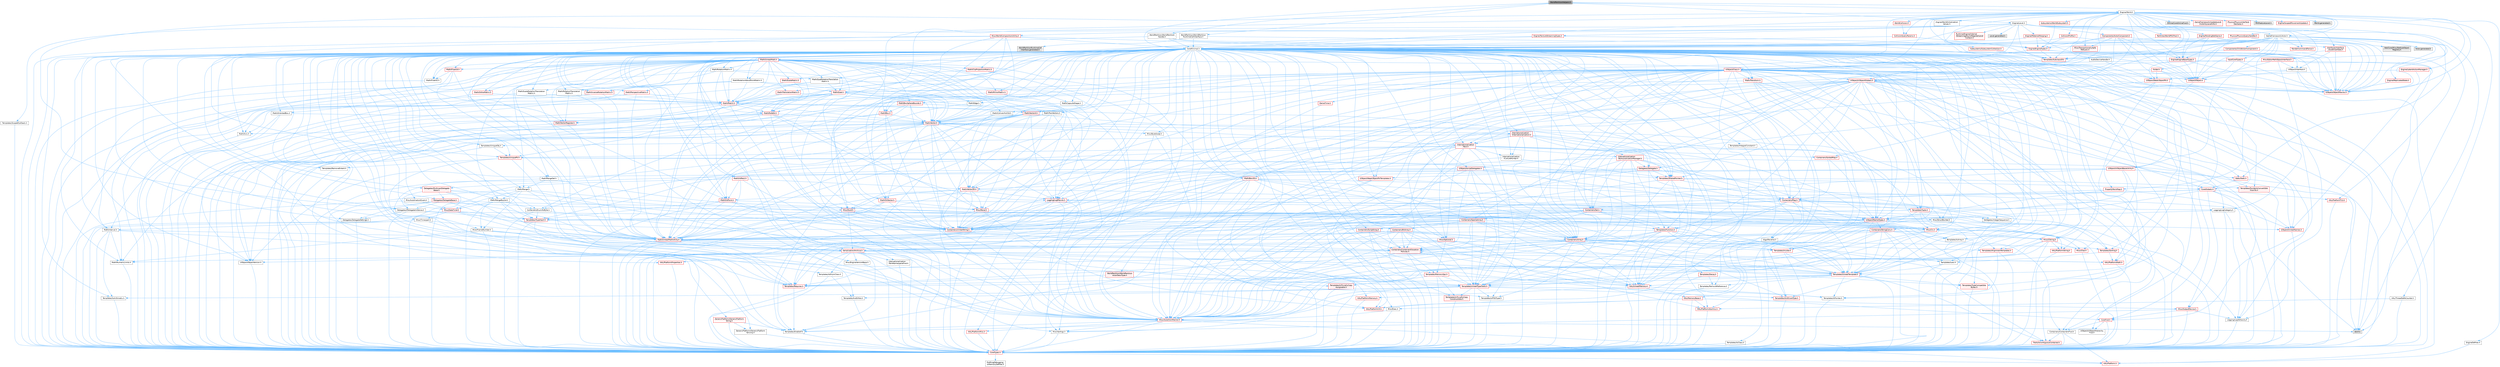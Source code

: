 digraph "WorldPartitionHelpers.h"
{
 // INTERACTIVE_SVG=YES
 // LATEX_PDF_SIZE
  bgcolor="transparent";
  edge [fontname=Helvetica,fontsize=10,labelfontname=Helvetica,labelfontsize=10];
  node [fontname=Helvetica,fontsize=10,shape=box,height=0.2,width=0.4];
  Node1 [id="Node000001",label="WorldPartitionHelpers.h",height=0.2,width=0.4,color="gray40", fillcolor="grey60", style="filled", fontcolor="black",tooltip=" "];
  Node1 -> Node2 [id="edge1_Node000001_Node000002",color="steelblue1",style="solid",tooltip=" "];
  Node2 [id="Node000002",label="CoreMinimal.h",height=0.2,width=0.4,color="grey40", fillcolor="white", style="filled",URL="$d7/d67/CoreMinimal_8h.html",tooltip=" "];
  Node2 -> Node3 [id="edge2_Node000002_Node000003",color="steelblue1",style="solid",tooltip=" "];
  Node3 [id="Node000003",label="CoreTypes.h",height=0.2,width=0.4,color="red", fillcolor="#FFF0F0", style="filled",URL="$dc/dec/CoreTypes_8h.html",tooltip=" "];
  Node3 -> Node4 [id="edge3_Node000003_Node000004",color="steelblue1",style="solid",tooltip=" "];
  Node4 [id="Node000004",label="HAL/Platform.h",height=0.2,width=0.4,color="red", fillcolor="#FFF0F0", style="filled",URL="$d9/dd0/Platform_8h.html",tooltip=" "];
  Node3 -> Node14 [id="edge4_Node000003_Node000014",color="steelblue1",style="solid",tooltip=" "];
  Node14 [id="Node000014",label="ProfilingDebugging\l/UMemoryDefines.h",height=0.2,width=0.4,color="grey40", fillcolor="white", style="filled",URL="$d2/da2/UMemoryDefines_8h.html",tooltip=" "];
  Node2 -> Node17 [id="edge5_Node000002_Node000017",color="steelblue1",style="solid",tooltip=" "];
  Node17 [id="Node000017",label="CoreFwd.h",height=0.2,width=0.4,color="red", fillcolor="#FFF0F0", style="filled",URL="$d1/d1e/CoreFwd_8h.html",tooltip=" "];
  Node17 -> Node3 [id="edge6_Node000017_Node000003",color="steelblue1",style="solid",tooltip=" "];
  Node17 -> Node18 [id="edge7_Node000017_Node000018",color="steelblue1",style="solid",tooltip=" "];
  Node18 [id="Node000018",label="Containers/ContainersFwd.h",height=0.2,width=0.4,color="grey40", fillcolor="white", style="filled",URL="$d4/d0a/ContainersFwd_8h.html",tooltip=" "];
  Node18 -> Node4 [id="edge8_Node000018_Node000004",color="steelblue1",style="solid",tooltip=" "];
  Node18 -> Node3 [id="edge9_Node000018_Node000003",color="steelblue1",style="solid",tooltip=" "];
  Node18 -> Node19 [id="edge10_Node000018_Node000019",color="steelblue1",style="solid",tooltip=" "];
  Node19 [id="Node000019",label="Traits/IsContiguousContainer.h",height=0.2,width=0.4,color="red", fillcolor="#FFF0F0", style="filled",URL="$d5/d3c/IsContiguousContainer_8h.html",tooltip=" "];
  Node19 -> Node3 [id="edge11_Node000019_Node000003",color="steelblue1",style="solid",tooltip=" "];
  Node17 -> Node23 [id="edge12_Node000017_Node000023",color="steelblue1",style="solid",tooltip=" "];
  Node23 [id="Node000023",label="UObject/UObjectHierarchy\lFwd.h",height=0.2,width=0.4,color="grey40", fillcolor="white", style="filled",URL="$d3/d13/UObjectHierarchyFwd_8h.html",tooltip=" "];
  Node2 -> Node23 [id="edge13_Node000002_Node000023",color="steelblue1",style="solid",tooltip=" "];
  Node2 -> Node18 [id="edge14_Node000002_Node000018",color="steelblue1",style="solid",tooltip=" "];
  Node2 -> Node24 [id="edge15_Node000002_Node000024",color="steelblue1",style="solid",tooltip=" "];
  Node24 [id="Node000024",label="Misc/VarArgs.h",height=0.2,width=0.4,color="grey40", fillcolor="white", style="filled",URL="$d5/d6f/VarArgs_8h.html",tooltip=" "];
  Node24 -> Node3 [id="edge16_Node000024_Node000003",color="steelblue1",style="solid",tooltip=" "];
  Node2 -> Node25 [id="edge17_Node000002_Node000025",color="steelblue1",style="solid",tooltip=" "];
  Node25 [id="Node000025",label="Logging/LogVerbosity.h",height=0.2,width=0.4,color="grey40", fillcolor="white", style="filled",URL="$d2/d8f/LogVerbosity_8h.html",tooltip=" "];
  Node25 -> Node3 [id="edge18_Node000025_Node000003",color="steelblue1",style="solid",tooltip=" "];
  Node2 -> Node26 [id="edge19_Node000002_Node000026",color="steelblue1",style="solid",tooltip=" "];
  Node26 [id="Node000026",label="Misc/OutputDevice.h",height=0.2,width=0.4,color="red", fillcolor="#FFF0F0", style="filled",URL="$d7/d32/OutputDevice_8h.html",tooltip=" "];
  Node26 -> Node17 [id="edge20_Node000026_Node000017",color="steelblue1",style="solid",tooltip=" "];
  Node26 -> Node3 [id="edge21_Node000026_Node000003",color="steelblue1",style="solid",tooltip=" "];
  Node26 -> Node25 [id="edge22_Node000026_Node000025",color="steelblue1",style="solid",tooltip=" "];
  Node26 -> Node24 [id="edge23_Node000026_Node000024",color="steelblue1",style="solid",tooltip=" "];
  Node2 -> Node32 [id="edge24_Node000002_Node000032",color="steelblue1",style="solid",tooltip=" "];
  Node32 [id="Node000032",label="HAL/PlatformCrt.h",height=0.2,width=0.4,color="red", fillcolor="#FFF0F0", style="filled",URL="$d8/d75/PlatformCrt_8h.html",tooltip=" "];
  Node2 -> Node42 [id="edge25_Node000002_Node000042",color="steelblue1",style="solid",tooltip=" "];
  Node42 [id="Node000042",label="HAL/PlatformMisc.h",height=0.2,width=0.4,color="red", fillcolor="#FFF0F0", style="filled",URL="$d0/df5/PlatformMisc_8h.html",tooltip=" "];
  Node42 -> Node3 [id="edge26_Node000042_Node000003",color="steelblue1",style="solid",tooltip=" "];
  Node2 -> Node61 [id="edge27_Node000002_Node000061",color="steelblue1",style="solid",tooltip=" "];
  Node61 [id="Node000061",label="Misc/AssertionMacros.h",height=0.2,width=0.4,color="red", fillcolor="#FFF0F0", style="filled",URL="$d0/dfa/AssertionMacros_8h.html",tooltip=" "];
  Node61 -> Node3 [id="edge28_Node000061_Node000003",color="steelblue1",style="solid",tooltip=" "];
  Node61 -> Node4 [id="edge29_Node000061_Node000004",color="steelblue1",style="solid",tooltip=" "];
  Node61 -> Node42 [id="edge30_Node000061_Node000042",color="steelblue1",style="solid",tooltip=" "];
  Node61 -> Node62 [id="edge31_Node000061_Node000062",color="steelblue1",style="solid",tooltip=" "];
  Node62 [id="Node000062",label="Templates/EnableIf.h",height=0.2,width=0.4,color="grey40", fillcolor="white", style="filled",URL="$d7/d60/EnableIf_8h.html",tooltip=" "];
  Node62 -> Node3 [id="edge32_Node000062_Node000003",color="steelblue1",style="solid",tooltip=" "];
  Node61 -> Node24 [id="edge33_Node000061_Node000024",color="steelblue1",style="solid",tooltip=" "];
  Node61 -> Node69 [id="edge34_Node000061_Node000069",color="steelblue1",style="solid",tooltip=" "];
  Node69 [id="Node000069",label="atomic",height=0.2,width=0.4,color="grey60", fillcolor="#E0E0E0", style="filled",tooltip=" "];
  Node2 -> Node70 [id="edge35_Node000002_Node000070",color="steelblue1",style="solid",tooltip=" "];
  Node70 [id="Node000070",label="Templates/IsPointer.h",height=0.2,width=0.4,color="grey40", fillcolor="white", style="filled",URL="$d7/d05/IsPointer_8h.html",tooltip=" "];
  Node70 -> Node3 [id="edge36_Node000070_Node000003",color="steelblue1",style="solid",tooltip=" "];
  Node2 -> Node71 [id="edge37_Node000002_Node000071",color="steelblue1",style="solid",tooltip=" "];
  Node71 [id="Node000071",label="HAL/PlatformMemory.h",height=0.2,width=0.4,color="red", fillcolor="#FFF0F0", style="filled",URL="$de/d68/PlatformMemory_8h.html",tooltip=" "];
  Node71 -> Node3 [id="edge38_Node000071_Node000003",color="steelblue1",style="solid",tooltip=" "];
  Node2 -> Node54 [id="edge39_Node000002_Node000054",color="steelblue1",style="solid",tooltip=" "];
  Node54 [id="Node000054",label="HAL/PlatformAtomics.h",height=0.2,width=0.4,color="red", fillcolor="#FFF0F0", style="filled",URL="$d3/d36/PlatformAtomics_8h.html",tooltip=" "];
  Node54 -> Node3 [id="edge40_Node000054_Node000003",color="steelblue1",style="solid",tooltip=" "];
  Node2 -> Node76 [id="edge41_Node000002_Node000076",color="steelblue1",style="solid",tooltip=" "];
  Node76 [id="Node000076",label="Misc/Exec.h",height=0.2,width=0.4,color="grey40", fillcolor="white", style="filled",URL="$de/ddb/Exec_8h.html",tooltip=" "];
  Node76 -> Node3 [id="edge42_Node000076_Node000003",color="steelblue1",style="solid",tooltip=" "];
  Node76 -> Node61 [id="edge43_Node000076_Node000061",color="steelblue1",style="solid",tooltip=" "];
  Node2 -> Node77 [id="edge44_Node000002_Node000077",color="steelblue1",style="solid",tooltip=" "];
  Node77 [id="Node000077",label="HAL/MemoryBase.h",height=0.2,width=0.4,color="red", fillcolor="#FFF0F0", style="filled",URL="$d6/d9f/MemoryBase_8h.html",tooltip=" "];
  Node77 -> Node3 [id="edge45_Node000077_Node000003",color="steelblue1",style="solid",tooltip=" "];
  Node77 -> Node54 [id="edge46_Node000077_Node000054",color="steelblue1",style="solid",tooltip=" "];
  Node77 -> Node32 [id="edge47_Node000077_Node000032",color="steelblue1",style="solid",tooltip=" "];
  Node77 -> Node76 [id="edge48_Node000077_Node000076",color="steelblue1",style="solid",tooltip=" "];
  Node77 -> Node26 [id="edge49_Node000077_Node000026",color="steelblue1",style="solid",tooltip=" "];
  Node2 -> Node87 [id="edge50_Node000002_Node000087",color="steelblue1",style="solid",tooltip=" "];
  Node87 [id="Node000087",label="HAL/UnrealMemory.h",height=0.2,width=0.4,color="red", fillcolor="#FFF0F0", style="filled",URL="$d9/d96/UnrealMemory_8h.html",tooltip=" "];
  Node87 -> Node3 [id="edge51_Node000087_Node000003",color="steelblue1",style="solid",tooltip=" "];
  Node87 -> Node77 [id="edge52_Node000087_Node000077",color="steelblue1",style="solid",tooltip=" "];
  Node87 -> Node71 [id="edge53_Node000087_Node000071",color="steelblue1",style="solid",tooltip=" "];
  Node87 -> Node70 [id="edge54_Node000087_Node000070",color="steelblue1",style="solid",tooltip=" "];
  Node2 -> Node89 [id="edge55_Node000002_Node000089",color="steelblue1",style="solid",tooltip=" "];
  Node89 [id="Node000089",label="Templates/IsArithmetic.h",height=0.2,width=0.4,color="grey40", fillcolor="white", style="filled",URL="$d2/d5d/IsArithmetic_8h.html",tooltip=" "];
  Node89 -> Node3 [id="edge56_Node000089_Node000003",color="steelblue1",style="solid",tooltip=" "];
  Node2 -> Node83 [id="edge57_Node000002_Node000083",color="steelblue1",style="solid",tooltip=" "];
  Node83 [id="Node000083",label="Templates/AndOrNot.h",height=0.2,width=0.4,color="grey40", fillcolor="white", style="filled",URL="$db/d0a/AndOrNot_8h.html",tooltip=" "];
  Node83 -> Node3 [id="edge58_Node000083_Node000003",color="steelblue1",style="solid",tooltip=" "];
  Node2 -> Node90 [id="edge59_Node000002_Node000090",color="steelblue1",style="solid",tooltip=" "];
  Node90 [id="Node000090",label="Templates/IsPODType.h",height=0.2,width=0.4,color="grey40", fillcolor="white", style="filled",URL="$d7/db1/IsPODType_8h.html",tooltip=" "];
  Node90 -> Node3 [id="edge60_Node000090_Node000003",color="steelblue1",style="solid",tooltip=" "];
  Node2 -> Node91 [id="edge61_Node000002_Node000091",color="steelblue1",style="solid",tooltip=" "];
  Node91 [id="Node000091",label="Templates/IsUECoreType.h",height=0.2,width=0.4,color="red", fillcolor="#FFF0F0", style="filled",URL="$d1/db8/IsUECoreType_8h.html",tooltip=" "];
  Node91 -> Node3 [id="edge62_Node000091_Node000003",color="steelblue1",style="solid",tooltip=" "];
  Node2 -> Node84 [id="edge63_Node000002_Node000084",color="steelblue1",style="solid",tooltip=" "];
  Node84 [id="Node000084",label="Templates/IsTriviallyCopy\lConstructible.h",height=0.2,width=0.4,color="red", fillcolor="#FFF0F0", style="filled",URL="$d3/d78/IsTriviallyCopyConstructible_8h.html",tooltip=" "];
  Node84 -> Node3 [id="edge64_Node000084_Node000003",color="steelblue1",style="solid",tooltip=" "];
  Node2 -> Node92 [id="edge65_Node000002_Node000092",color="steelblue1",style="solid",tooltip=" "];
  Node92 [id="Node000092",label="Templates/UnrealTypeTraits.h",height=0.2,width=0.4,color="red", fillcolor="#FFF0F0", style="filled",URL="$d2/d2d/UnrealTypeTraits_8h.html",tooltip=" "];
  Node92 -> Node3 [id="edge66_Node000092_Node000003",color="steelblue1",style="solid",tooltip=" "];
  Node92 -> Node70 [id="edge67_Node000092_Node000070",color="steelblue1",style="solid",tooltip=" "];
  Node92 -> Node61 [id="edge68_Node000092_Node000061",color="steelblue1",style="solid",tooltip=" "];
  Node92 -> Node83 [id="edge69_Node000092_Node000083",color="steelblue1",style="solid",tooltip=" "];
  Node92 -> Node62 [id="edge70_Node000092_Node000062",color="steelblue1",style="solid",tooltip=" "];
  Node92 -> Node89 [id="edge71_Node000092_Node000089",color="steelblue1",style="solid",tooltip=" "];
  Node92 -> Node90 [id="edge72_Node000092_Node000090",color="steelblue1",style="solid",tooltip=" "];
  Node92 -> Node91 [id="edge73_Node000092_Node000091",color="steelblue1",style="solid",tooltip=" "];
  Node92 -> Node84 [id="edge74_Node000092_Node000084",color="steelblue1",style="solid",tooltip=" "];
  Node2 -> Node62 [id="edge75_Node000002_Node000062",color="steelblue1",style="solid",tooltip=" "];
  Node2 -> Node94 [id="edge76_Node000002_Node000094",color="steelblue1",style="solid",tooltip=" "];
  Node94 [id="Node000094",label="Templates/RemoveReference.h",height=0.2,width=0.4,color="grey40", fillcolor="white", style="filled",URL="$da/dbe/RemoveReference_8h.html",tooltip=" "];
  Node94 -> Node3 [id="edge77_Node000094_Node000003",color="steelblue1",style="solid",tooltip=" "];
  Node2 -> Node95 [id="edge78_Node000002_Node000095",color="steelblue1",style="solid",tooltip=" "];
  Node95 [id="Node000095",label="Templates/IntegralConstant.h",height=0.2,width=0.4,color="grey40", fillcolor="white", style="filled",URL="$db/d1b/IntegralConstant_8h.html",tooltip=" "];
  Node95 -> Node3 [id="edge79_Node000095_Node000003",color="steelblue1",style="solid",tooltip=" "];
  Node2 -> Node96 [id="edge80_Node000002_Node000096",color="steelblue1",style="solid",tooltip=" "];
  Node96 [id="Node000096",label="Templates/IsClass.h",height=0.2,width=0.4,color="grey40", fillcolor="white", style="filled",URL="$db/dcb/IsClass_8h.html",tooltip=" "];
  Node96 -> Node3 [id="edge81_Node000096_Node000003",color="steelblue1",style="solid",tooltip=" "];
  Node2 -> Node97 [id="edge82_Node000002_Node000097",color="steelblue1",style="solid",tooltip=" "];
  Node97 [id="Node000097",label="Templates/TypeCompatible\lBytes.h",height=0.2,width=0.4,color="red", fillcolor="#FFF0F0", style="filled",URL="$df/d0a/TypeCompatibleBytes_8h.html",tooltip=" "];
  Node97 -> Node3 [id="edge83_Node000097_Node000003",color="steelblue1",style="solid",tooltip=" "];
  Node2 -> Node19 [id="edge84_Node000002_Node000019",color="steelblue1",style="solid",tooltip=" "];
  Node2 -> Node98 [id="edge85_Node000002_Node000098",color="steelblue1",style="solid",tooltip=" "];
  Node98 [id="Node000098",label="Templates/UnrealTemplate.h",height=0.2,width=0.4,color="red", fillcolor="#FFF0F0", style="filled",URL="$d4/d24/UnrealTemplate_8h.html",tooltip=" "];
  Node98 -> Node3 [id="edge86_Node000098_Node000003",color="steelblue1",style="solid",tooltip=" "];
  Node98 -> Node70 [id="edge87_Node000098_Node000070",color="steelblue1",style="solid",tooltip=" "];
  Node98 -> Node87 [id="edge88_Node000098_Node000087",color="steelblue1",style="solid",tooltip=" "];
  Node98 -> Node92 [id="edge89_Node000098_Node000092",color="steelblue1",style="solid",tooltip=" "];
  Node98 -> Node94 [id="edge90_Node000098_Node000094",color="steelblue1",style="solid",tooltip=" "];
  Node98 -> Node64 [id="edge91_Node000098_Node000064",color="steelblue1",style="solid",tooltip=" "];
  Node64 [id="Node000064",label="Templates/Requires.h",height=0.2,width=0.4,color="red", fillcolor="#FFF0F0", style="filled",URL="$dc/d96/Requires_8h.html",tooltip=" "];
  Node64 -> Node62 [id="edge92_Node000064_Node000062",color="steelblue1",style="solid",tooltip=" "];
  Node98 -> Node97 [id="edge93_Node000098_Node000097",color="steelblue1",style="solid",tooltip=" "];
  Node98 -> Node19 [id="edge94_Node000098_Node000019",color="steelblue1",style="solid",tooltip=" "];
  Node2 -> Node47 [id="edge95_Node000002_Node000047",color="steelblue1",style="solid",tooltip=" "];
  Node47 [id="Node000047",label="Math/NumericLimits.h",height=0.2,width=0.4,color="grey40", fillcolor="white", style="filled",URL="$df/d1b/NumericLimits_8h.html",tooltip=" "];
  Node47 -> Node3 [id="edge96_Node000047_Node000003",color="steelblue1",style="solid",tooltip=" "];
  Node2 -> Node102 [id="edge97_Node000002_Node000102",color="steelblue1",style="solid",tooltip=" "];
  Node102 [id="Node000102",label="HAL/PlatformMath.h",height=0.2,width=0.4,color="red", fillcolor="#FFF0F0", style="filled",URL="$dc/d53/PlatformMath_8h.html",tooltip=" "];
  Node102 -> Node3 [id="edge98_Node000102_Node000003",color="steelblue1",style="solid",tooltip=" "];
  Node2 -> Node85 [id="edge99_Node000002_Node000085",color="steelblue1",style="solid",tooltip=" "];
  Node85 [id="Node000085",label="Templates/IsTriviallyCopy\lAssignable.h",height=0.2,width=0.4,color="red", fillcolor="#FFF0F0", style="filled",URL="$d2/df2/IsTriviallyCopyAssignable_8h.html",tooltip=" "];
  Node85 -> Node3 [id="edge100_Node000085_Node000003",color="steelblue1",style="solid",tooltip=" "];
  Node2 -> Node110 [id="edge101_Node000002_Node000110",color="steelblue1",style="solid",tooltip=" "];
  Node110 [id="Node000110",label="Templates/MemoryOps.h",height=0.2,width=0.4,color="red", fillcolor="#FFF0F0", style="filled",URL="$db/dea/MemoryOps_8h.html",tooltip=" "];
  Node110 -> Node3 [id="edge102_Node000110_Node000003",color="steelblue1",style="solid",tooltip=" "];
  Node110 -> Node87 [id="edge103_Node000110_Node000087",color="steelblue1",style="solid",tooltip=" "];
  Node110 -> Node85 [id="edge104_Node000110_Node000085",color="steelblue1",style="solid",tooltip=" "];
  Node110 -> Node84 [id="edge105_Node000110_Node000084",color="steelblue1",style="solid",tooltip=" "];
  Node110 -> Node64 [id="edge106_Node000110_Node000064",color="steelblue1",style="solid",tooltip=" "];
  Node110 -> Node92 [id="edge107_Node000110_Node000092",color="steelblue1",style="solid",tooltip=" "];
  Node2 -> Node111 [id="edge108_Node000002_Node000111",color="steelblue1",style="solid",tooltip=" "];
  Node111 [id="Node000111",label="Containers/ContainerAllocation\lPolicies.h",height=0.2,width=0.4,color="red", fillcolor="#FFF0F0", style="filled",URL="$d7/dff/ContainerAllocationPolicies_8h.html",tooltip=" "];
  Node111 -> Node3 [id="edge109_Node000111_Node000003",color="steelblue1",style="solid",tooltip=" "];
  Node111 -> Node111 [id="edge110_Node000111_Node000111",color="steelblue1",style="solid",tooltip=" "];
  Node111 -> Node102 [id="edge111_Node000111_Node000102",color="steelblue1",style="solid",tooltip=" "];
  Node111 -> Node87 [id="edge112_Node000111_Node000087",color="steelblue1",style="solid",tooltip=" "];
  Node111 -> Node47 [id="edge113_Node000111_Node000047",color="steelblue1",style="solid",tooltip=" "];
  Node111 -> Node61 [id="edge114_Node000111_Node000061",color="steelblue1",style="solid",tooltip=" "];
  Node111 -> Node110 [id="edge115_Node000111_Node000110",color="steelblue1",style="solid",tooltip=" "];
  Node111 -> Node97 [id="edge116_Node000111_Node000097",color="steelblue1",style="solid",tooltip=" "];
  Node2 -> Node114 [id="edge117_Node000002_Node000114",color="steelblue1",style="solid",tooltip=" "];
  Node114 [id="Node000114",label="Templates/IsEnumClass.h",height=0.2,width=0.4,color="grey40", fillcolor="white", style="filled",URL="$d7/d15/IsEnumClass_8h.html",tooltip=" "];
  Node114 -> Node3 [id="edge118_Node000114_Node000003",color="steelblue1",style="solid",tooltip=" "];
  Node114 -> Node83 [id="edge119_Node000114_Node000083",color="steelblue1",style="solid",tooltip=" "];
  Node2 -> Node115 [id="edge120_Node000002_Node000115",color="steelblue1",style="solid",tooltip=" "];
  Node115 [id="Node000115",label="HAL/PlatformProperties.h",height=0.2,width=0.4,color="red", fillcolor="#FFF0F0", style="filled",URL="$d9/db0/PlatformProperties_8h.html",tooltip=" "];
  Node115 -> Node3 [id="edge121_Node000115_Node000003",color="steelblue1",style="solid",tooltip=" "];
  Node2 -> Node118 [id="edge122_Node000002_Node000118",color="steelblue1",style="solid",tooltip=" "];
  Node118 [id="Node000118",label="Misc/EngineVersionBase.h",height=0.2,width=0.4,color="grey40", fillcolor="white", style="filled",URL="$d5/d2b/EngineVersionBase_8h.html",tooltip=" "];
  Node118 -> Node3 [id="edge123_Node000118_Node000003",color="steelblue1",style="solid",tooltip=" "];
  Node2 -> Node119 [id="edge124_Node000002_Node000119",color="steelblue1",style="solid",tooltip=" "];
  Node119 [id="Node000119",label="Internationalization\l/TextNamespaceFwd.h",height=0.2,width=0.4,color="grey40", fillcolor="white", style="filled",URL="$d8/d97/TextNamespaceFwd_8h.html",tooltip=" "];
  Node119 -> Node3 [id="edge125_Node000119_Node000003",color="steelblue1",style="solid",tooltip=" "];
  Node2 -> Node120 [id="edge126_Node000002_Node000120",color="steelblue1",style="solid",tooltip=" "];
  Node120 [id="Node000120",label="Serialization/Archive.h",height=0.2,width=0.4,color="red", fillcolor="#FFF0F0", style="filled",URL="$d7/d3b/Archive_8h.html",tooltip=" "];
  Node120 -> Node17 [id="edge127_Node000120_Node000017",color="steelblue1",style="solid",tooltip=" "];
  Node120 -> Node3 [id="edge128_Node000120_Node000003",color="steelblue1",style="solid",tooltip=" "];
  Node120 -> Node115 [id="edge129_Node000120_Node000115",color="steelblue1",style="solid",tooltip=" "];
  Node120 -> Node119 [id="edge130_Node000120_Node000119",color="steelblue1",style="solid",tooltip=" "];
  Node120 -> Node61 [id="edge131_Node000120_Node000061",color="steelblue1",style="solid",tooltip=" "];
  Node120 -> Node118 [id="edge132_Node000120_Node000118",color="steelblue1",style="solid",tooltip=" "];
  Node120 -> Node24 [id="edge133_Node000120_Node000024",color="steelblue1",style="solid",tooltip=" "];
  Node120 -> Node62 [id="edge134_Node000120_Node000062",color="steelblue1",style="solid",tooltip=" "];
  Node120 -> Node114 [id="edge135_Node000120_Node000114",color="steelblue1",style="solid",tooltip=" "];
  Node120 -> Node98 [id="edge136_Node000120_Node000098",color="steelblue1",style="solid",tooltip=" "];
  Node120 -> Node123 [id="edge137_Node000120_Node000123",color="steelblue1",style="solid",tooltip=" "];
  Node123 [id="Node000123",label="UObject/ObjectVersion.h",height=0.2,width=0.4,color="grey40", fillcolor="white", style="filled",URL="$da/d63/ObjectVersion_8h.html",tooltip=" "];
  Node123 -> Node3 [id="edge138_Node000123_Node000003",color="steelblue1",style="solid",tooltip=" "];
  Node2 -> Node124 [id="edge139_Node000002_Node000124",color="steelblue1",style="solid",tooltip=" "];
  Node124 [id="Node000124",label="Templates/Less.h",height=0.2,width=0.4,color="grey40", fillcolor="white", style="filled",URL="$de/dc8/Less_8h.html",tooltip=" "];
  Node124 -> Node3 [id="edge140_Node000124_Node000003",color="steelblue1",style="solid",tooltip=" "];
  Node124 -> Node98 [id="edge141_Node000124_Node000098",color="steelblue1",style="solid",tooltip=" "];
  Node2 -> Node125 [id="edge142_Node000002_Node000125",color="steelblue1",style="solid",tooltip=" "];
  Node125 [id="Node000125",label="Templates/Sorting.h",height=0.2,width=0.4,color="red", fillcolor="#FFF0F0", style="filled",URL="$d3/d9e/Sorting_8h.html",tooltip=" "];
  Node125 -> Node3 [id="edge143_Node000125_Node000003",color="steelblue1",style="solid",tooltip=" "];
  Node125 -> Node102 [id="edge144_Node000125_Node000102",color="steelblue1",style="solid",tooltip=" "];
  Node125 -> Node124 [id="edge145_Node000125_Node000124",color="steelblue1",style="solid",tooltip=" "];
  Node2 -> Node136 [id="edge146_Node000002_Node000136",color="steelblue1",style="solid",tooltip=" "];
  Node136 [id="Node000136",label="Misc/Char.h",height=0.2,width=0.4,color="red", fillcolor="#FFF0F0", style="filled",URL="$d0/d58/Char_8h.html",tooltip=" "];
  Node136 -> Node3 [id="edge147_Node000136_Node000003",color="steelblue1",style="solid",tooltip=" "];
  Node2 -> Node139 [id="edge148_Node000002_Node000139",color="steelblue1",style="solid",tooltip=" "];
  Node139 [id="Node000139",label="GenericPlatform/GenericPlatform\lStricmp.h",height=0.2,width=0.4,color="grey40", fillcolor="white", style="filled",URL="$d2/d86/GenericPlatformStricmp_8h.html",tooltip=" "];
  Node139 -> Node3 [id="edge149_Node000139_Node000003",color="steelblue1",style="solid",tooltip=" "];
  Node2 -> Node140 [id="edge150_Node000002_Node000140",color="steelblue1",style="solid",tooltip=" "];
  Node140 [id="Node000140",label="GenericPlatform/GenericPlatform\lString.h",height=0.2,width=0.4,color="red", fillcolor="#FFF0F0", style="filled",URL="$dd/d20/GenericPlatformString_8h.html",tooltip=" "];
  Node140 -> Node3 [id="edge151_Node000140_Node000003",color="steelblue1",style="solid",tooltip=" "];
  Node140 -> Node139 [id="edge152_Node000140_Node000139",color="steelblue1",style="solid",tooltip=" "];
  Node140 -> Node62 [id="edge153_Node000140_Node000062",color="steelblue1",style="solid",tooltip=" "];
  Node2 -> Node73 [id="edge154_Node000002_Node000073",color="steelblue1",style="solid",tooltip=" "];
  Node73 [id="Node000073",label="HAL/PlatformString.h",height=0.2,width=0.4,color="red", fillcolor="#FFF0F0", style="filled",URL="$db/db5/PlatformString_8h.html",tooltip=" "];
  Node73 -> Node3 [id="edge155_Node000073_Node000003",color="steelblue1",style="solid",tooltip=" "];
  Node2 -> Node143 [id="edge156_Node000002_Node000143",color="steelblue1",style="solid",tooltip=" "];
  Node143 [id="Node000143",label="Misc/CString.h",height=0.2,width=0.4,color="red", fillcolor="#FFF0F0", style="filled",URL="$d2/d49/CString_8h.html",tooltip=" "];
  Node143 -> Node3 [id="edge157_Node000143_Node000003",color="steelblue1",style="solid",tooltip=" "];
  Node143 -> Node32 [id="edge158_Node000143_Node000032",color="steelblue1",style="solid",tooltip=" "];
  Node143 -> Node73 [id="edge159_Node000143_Node000073",color="steelblue1",style="solid",tooltip=" "];
  Node143 -> Node61 [id="edge160_Node000143_Node000061",color="steelblue1",style="solid",tooltip=" "];
  Node143 -> Node136 [id="edge161_Node000143_Node000136",color="steelblue1",style="solid",tooltip=" "];
  Node143 -> Node24 [id="edge162_Node000143_Node000024",color="steelblue1",style="solid",tooltip=" "];
  Node2 -> Node144 [id="edge163_Node000002_Node000144",color="steelblue1",style="solid",tooltip=" "];
  Node144 [id="Node000144",label="Misc/Crc.h",height=0.2,width=0.4,color="red", fillcolor="#FFF0F0", style="filled",URL="$d4/dd2/Crc_8h.html",tooltip=" "];
  Node144 -> Node3 [id="edge164_Node000144_Node000003",color="steelblue1",style="solid",tooltip=" "];
  Node144 -> Node73 [id="edge165_Node000144_Node000073",color="steelblue1",style="solid",tooltip=" "];
  Node144 -> Node61 [id="edge166_Node000144_Node000061",color="steelblue1",style="solid",tooltip=" "];
  Node144 -> Node143 [id="edge167_Node000144_Node000143",color="steelblue1",style="solid",tooltip=" "];
  Node144 -> Node136 [id="edge168_Node000144_Node000136",color="steelblue1",style="solid",tooltip=" "];
  Node144 -> Node92 [id="edge169_Node000144_Node000092",color="steelblue1",style="solid",tooltip=" "];
  Node2 -> Node135 [id="edge170_Node000002_Node000135",color="steelblue1",style="solid",tooltip=" "];
  Node135 [id="Node000135",label="Math/UnrealMathUtility.h",height=0.2,width=0.4,color="red", fillcolor="#FFF0F0", style="filled",URL="$db/db8/UnrealMathUtility_8h.html",tooltip=" "];
  Node135 -> Node3 [id="edge171_Node000135_Node000003",color="steelblue1",style="solid",tooltip=" "];
  Node135 -> Node61 [id="edge172_Node000135_Node000061",color="steelblue1",style="solid",tooltip=" "];
  Node135 -> Node102 [id="edge173_Node000135_Node000102",color="steelblue1",style="solid",tooltip=" "];
  Node135 -> Node64 [id="edge174_Node000135_Node000064",color="steelblue1",style="solid",tooltip=" "];
  Node2 -> Node145 [id="edge175_Node000002_Node000145",color="steelblue1",style="solid",tooltip=" "];
  Node145 [id="Node000145",label="Containers/UnrealString.h",height=0.2,width=0.4,color="red", fillcolor="#FFF0F0", style="filled",URL="$d5/dba/UnrealString_8h.html",tooltip=" "];
  Node2 -> Node149 [id="edge176_Node000002_Node000149",color="steelblue1",style="solid",tooltip=" "];
  Node149 [id="Node000149",label="Containers/Array.h",height=0.2,width=0.4,color="red", fillcolor="#FFF0F0", style="filled",URL="$df/dd0/Array_8h.html",tooltip=" "];
  Node149 -> Node3 [id="edge177_Node000149_Node000003",color="steelblue1",style="solid",tooltip=" "];
  Node149 -> Node61 [id="edge178_Node000149_Node000061",color="steelblue1",style="solid",tooltip=" "];
  Node149 -> Node87 [id="edge179_Node000149_Node000087",color="steelblue1",style="solid",tooltip=" "];
  Node149 -> Node92 [id="edge180_Node000149_Node000092",color="steelblue1",style="solid",tooltip=" "];
  Node149 -> Node98 [id="edge181_Node000149_Node000098",color="steelblue1",style="solid",tooltip=" "];
  Node149 -> Node111 [id="edge182_Node000149_Node000111",color="steelblue1",style="solid",tooltip=" "];
  Node149 -> Node120 [id="edge183_Node000149_Node000120",color="steelblue1",style="solid",tooltip=" "];
  Node149 -> Node128 [id="edge184_Node000149_Node000128",color="steelblue1",style="solid",tooltip=" "];
  Node128 [id="Node000128",label="Templates/Invoke.h",height=0.2,width=0.4,color="red", fillcolor="#FFF0F0", style="filled",URL="$d7/deb/Invoke_8h.html",tooltip=" "];
  Node128 -> Node3 [id="edge185_Node000128_Node000003",color="steelblue1",style="solid",tooltip=" "];
  Node128 -> Node98 [id="edge186_Node000128_Node000098",color="steelblue1",style="solid",tooltip=" "];
  Node149 -> Node124 [id="edge187_Node000149_Node000124",color="steelblue1",style="solid",tooltip=" "];
  Node149 -> Node64 [id="edge188_Node000149_Node000064",color="steelblue1",style="solid",tooltip=" "];
  Node149 -> Node125 [id="edge189_Node000149_Node000125",color="steelblue1",style="solid",tooltip=" "];
  Node149 -> Node172 [id="edge190_Node000149_Node000172",color="steelblue1",style="solid",tooltip=" "];
  Node172 [id="Node000172",label="Templates/AlignmentTemplates.h",height=0.2,width=0.4,color="red", fillcolor="#FFF0F0", style="filled",URL="$dd/d32/AlignmentTemplates_8h.html",tooltip=" "];
  Node172 -> Node3 [id="edge191_Node000172_Node000003",color="steelblue1",style="solid",tooltip=" "];
  Node172 -> Node70 [id="edge192_Node000172_Node000070",color="steelblue1",style="solid",tooltip=" "];
  Node2 -> Node173 [id="edge193_Node000002_Node000173",color="steelblue1",style="solid",tooltip=" "];
  Node173 [id="Node000173",label="Misc/FrameNumber.h",height=0.2,width=0.4,color="grey40", fillcolor="white", style="filled",URL="$dd/dbd/FrameNumber_8h.html",tooltip=" "];
  Node173 -> Node3 [id="edge194_Node000173_Node000003",color="steelblue1",style="solid",tooltip=" "];
  Node173 -> Node47 [id="edge195_Node000173_Node000047",color="steelblue1",style="solid",tooltip=" "];
  Node173 -> Node135 [id="edge196_Node000173_Node000135",color="steelblue1",style="solid",tooltip=" "];
  Node173 -> Node62 [id="edge197_Node000173_Node000062",color="steelblue1",style="solid",tooltip=" "];
  Node173 -> Node92 [id="edge198_Node000173_Node000092",color="steelblue1",style="solid",tooltip=" "];
  Node2 -> Node174 [id="edge199_Node000002_Node000174",color="steelblue1",style="solid",tooltip=" "];
  Node174 [id="Node000174",label="Misc/Timespan.h",height=0.2,width=0.4,color="grey40", fillcolor="white", style="filled",URL="$da/dd9/Timespan_8h.html",tooltip=" "];
  Node174 -> Node3 [id="edge200_Node000174_Node000003",color="steelblue1",style="solid",tooltip=" "];
  Node174 -> Node175 [id="edge201_Node000174_Node000175",color="steelblue1",style="solid",tooltip=" "];
  Node175 [id="Node000175",label="Math/Interval.h",height=0.2,width=0.4,color="grey40", fillcolor="white", style="filled",URL="$d1/d55/Interval_8h.html",tooltip=" "];
  Node175 -> Node3 [id="edge202_Node000175_Node000003",color="steelblue1",style="solid",tooltip=" "];
  Node175 -> Node89 [id="edge203_Node000175_Node000089",color="steelblue1",style="solid",tooltip=" "];
  Node175 -> Node92 [id="edge204_Node000175_Node000092",color="steelblue1",style="solid",tooltip=" "];
  Node175 -> Node47 [id="edge205_Node000175_Node000047",color="steelblue1",style="solid",tooltip=" "];
  Node175 -> Node135 [id="edge206_Node000175_Node000135",color="steelblue1",style="solid",tooltip=" "];
  Node174 -> Node135 [id="edge207_Node000174_Node000135",color="steelblue1",style="solid",tooltip=" "];
  Node174 -> Node61 [id="edge208_Node000174_Node000061",color="steelblue1",style="solid",tooltip=" "];
  Node2 -> Node176 [id="edge209_Node000002_Node000176",color="steelblue1",style="solid",tooltip=" "];
  Node176 [id="Node000176",label="Containers/StringConv.h",height=0.2,width=0.4,color="red", fillcolor="#FFF0F0", style="filled",URL="$d3/ddf/StringConv_8h.html",tooltip=" "];
  Node176 -> Node3 [id="edge210_Node000176_Node000003",color="steelblue1",style="solid",tooltip=" "];
  Node176 -> Node61 [id="edge211_Node000176_Node000061",color="steelblue1",style="solid",tooltip=" "];
  Node176 -> Node111 [id="edge212_Node000176_Node000111",color="steelblue1",style="solid",tooltip=" "];
  Node176 -> Node149 [id="edge213_Node000176_Node000149",color="steelblue1",style="solid",tooltip=" "];
  Node176 -> Node143 [id="edge214_Node000176_Node000143",color="steelblue1",style="solid",tooltip=" "];
  Node176 -> Node177 [id="edge215_Node000176_Node000177",color="steelblue1",style="solid",tooltip=" "];
  Node177 [id="Node000177",label="Templates/IsArray.h",height=0.2,width=0.4,color="grey40", fillcolor="white", style="filled",URL="$d8/d8d/IsArray_8h.html",tooltip=" "];
  Node177 -> Node3 [id="edge216_Node000177_Node000003",color="steelblue1",style="solid",tooltip=" "];
  Node176 -> Node98 [id="edge217_Node000176_Node000098",color="steelblue1",style="solid",tooltip=" "];
  Node176 -> Node92 [id="edge218_Node000176_Node000092",color="steelblue1",style="solid",tooltip=" "];
  Node176 -> Node19 [id="edge219_Node000176_Node000019",color="steelblue1",style="solid",tooltip=" "];
  Node2 -> Node178 [id="edge220_Node000002_Node000178",color="steelblue1",style="solid",tooltip=" "];
  Node178 [id="Node000178",label="UObject/UnrealNames.h",height=0.2,width=0.4,color="red", fillcolor="#FFF0F0", style="filled",URL="$d8/db1/UnrealNames_8h.html",tooltip=" "];
  Node178 -> Node3 [id="edge221_Node000178_Node000003",color="steelblue1",style="solid",tooltip=" "];
  Node2 -> Node180 [id="edge222_Node000002_Node000180",color="steelblue1",style="solid",tooltip=" "];
  Node180 [id="Node000180",label="UObject/NameTypes.h",height=0.2,width=0.4,color="red", fillcolor="#FFF0F0", style="filled",URL="$d6/d35/NameTypes_8h.html",tooltip=" "];
  Node180 -> Node3 [id="edge223_Node000180_Node000003",color="steelblue1",style="solid",tooltip=" "];
  Node180 -> Node61 [id="edge224_Node000180_Node000061",color="steelblue1",style="solid",tooltip=" "];
  Node180 -> Node87 [id="edge225_Node000180_Node000087",color="steelblue1",style="solid",tooltip=" "];
  Node180 -> Node92 [id="edge226_Node000180_Node000092",color="steelblue1",style="solid",tooltip=" "];
  Node180 -> Node98 [id="edge227_Node000180_Node000098",color="steelblue1",style="solid",tooltip=" "];
  Node180 -> Node145 [id="edge228_Node000180_Node000145",color="steelblue1",style="solid",tooltip=" "];
  Node180 -> Node176 [id="edge229_Node000180_Node000176",color="steelblue1",style="solid",tooltip=" "];
  Node180 -> Node178 [id="edge230_Node000180_Node000178",color="steelblue1",style="solid",tooltip=" "];
  Node2 -> Node188 [id="edge231_Node000002_Node000188",color="steelblue1",style="solid",tooltip=" "];
  Node188 [id="Node000188",label="Misc/Parse.h",height=0.2,width=0.4,color="red", fillcolor="#FFF0F0", style="filled",URL="$dc/d71/Parse_8h.html",tooltip=" "];
  Node188 -> Node145 [id="edge232_Node000188_Node000145",color="steelblue1",style="solid",tooltip=" "];
  Node188 -> Node3 [id="edge233_Node000188_Node000003",color="steelblue1",style="solid",tooltip=" "];
  Node188 -> Node32 [id="edge234_Node000188_Node000032",color="steelblue1",style="solid",tooltip=" "];
  Node188 -> Node189 [id="edge235_Node000188_Node000189",color="steelblue1",style="solid",tooltip=" "];
  Node189 [id="Node000189",label="Templates/Function.h",height=0.2,width=0.4,color="red", fillcolor="#FFF0F0", style="filled",URL="$df/df5/Function_8h.html",tooltip=" "];
  Node189 -> Node3 [id="edge236_Node000189_Node000003",color="steelblue1",style="solid",tooltip=" "];
  Node189 -> Node61 [id="edge237_Node000189_Node000061",color="steelblue1",style="solid",tooltip=" "];
  Node189 -> Node87 [id="edge238_Node000189_Node000087",color="steelblue1",style="solid",tooltip=" "];
  Node189 -> Node92 [id="edge239_Node000189_Node000092",color="steelblue1",style="solid",tooltip=" "];
  Node189 -> Node128 [id="edge240_Node000189_Node000128",color="steelblue1",style="solid",tooltip=" "];
  Node189 -> Node98 [id="edge241_Node000189_Node000098",color="steelblue1",style="solid",tooltip=" "];
  Node189 -> Node64 [id="edge242_Node000189_Node000064",color="steelblue1",style="solid",tooltip=" "];
  Node189 -> Node135 [id="edge243_Node000189_Node000135",color="steelblue1",style="solid",tooltip=" "];
  Node2 -> Node172 [id="edge244_Node000002_Node000172",color="steelblue1",style="solid",tooltip=" "];
  Node2 -> Node191 [id="edge245_Node000002_Node000191",color="steelblue1",style="solid",tooltip=" "];
  Node191 [id="Node000191",label="Misc/StructBuilder.h",height=0.2,width=0.4,color="grey40", fillcolor="white", style="filled",URL="$d9/db3/StructBuilder_8h.html",tooltip=" "];
  Node191 -> Node3 [id="edge246_Node000191_Node000003",color="steelblue1",style="solid",tooltip=" "];
  Node191 -> Node135 [id="edge247_Node000191_Node000135",color="steelblue1",style="solid",tooltip=" "];
  Node191 -> Node172 [id="edge248_Node000191_Node000172",color="steelblue1",style="solid",tooltip=" "];
  Node2 -> Node104 [id="edge249_Node000002_Node000104",color="steelblue1",style="solid",tooltip=" "];
  Node104 [id="Node000104",label="Templates/Decay.h",height=0.2,width=0.4,color="red", fillcolor="#FFF0F0", style="filled",URL="$dd/d0f/Decay_8h.html",tooltip=" "];
  Node104 -> Node3 [id="edge250_Node000104_Node000003",color="steelblue1",style="solid",tooltip=" "];
  Node104 -> Node94 [id="edge251_Node000104_Node000094",color="steelblue1",style="solid",tooltip=" "];
  Node2 -> Node192 [id="edge252_Node000002_Node000192",color="steelblue1",style="solid",tooltip=" "];
  Node192 [id="Node000192",label="Templates/PointerIsConvertible\lFromTo.h",height=0.2,width=0.4,color="red", fillcolor="#FFF0F0", style="filled",URL="$d6/d65/PointerIsConvertibleFromTo_8h.html",tooltip=" "];
  Node192 -> Node3 [id="edge253_Node000192_Node000003",color="steelblue1",style="solid",tooltip=" "];
  Node2 -> Node128 [id="edge254_Node000002_Node000128",color="steelblue1",style="solid",tooltip=" "];
  Node2 -> Node189 [id="edge255_Node000002_Node000189",color="steelblue1",style="solid",tooltip=" "];
  Node2 -> Node161 [id="edge256_Node000002_Node000161",color="steelblue1",style="solid",tooltip=" "];
  Node161 [id="Node000161",label="Templates/TypeHash.h",height=0.2,width=0.4,color="red", fillcolor="#FFF0F0", style="filled",URL="$d1/d62/TypeHash_8h.html",tooltip=" "];
  Node161 -> Node3 [id="edge257_Node000161_Node000003",color="steelblue1",style="solid",tooltip=" "];
  Node161 -> Node64 [id="edge258_Node000161_Node000064",color="steelblue1",style="solid",tooltip=" "];
  Node161 -> Node144 [id="edge259_Node000161_Node000144",color="steelblue1",style="solid",tooltip=" "];
  Node2 -> Node193 [id="edge260_Node000002_Node000193",color="steelblue1",style="solid",tooltip=" "];
  Node193 [id="Node000193",label="Containers/ScriptArray.h",height=0.2,width=0.4,color="red", fillcolor="#FFF0F0", style="filled",URL="$dc/daf/ScriptArray_8h.html",tooltip=" "];
  Node193 -> Node3 [id="edge261_Node000193_Node000003",color="steelblue1",style="solid",tooltip=" "];
  Node193 -> Node61 [id="edge262_Node000193_Node000061",color="steelblue1",style="solid",tooltip=" "];
  Node193 -> Node87 [id="edge263_Node000193_Node000087",color="steelblue1",style="solid",tooltip=" "];
  Node193 -> Node111 [id="edge264_Node000193_Node000111",color="steelblue1",style="solid",tooltip=" "];
  Node193 -> Node149 [id="edge265_Node000193_Node000149",color="steelblue1",style="solid",tooltip=" "];
  Node2 -> Node194 [id="edge266_Node000002_Node000194",color="steelblue1",style="solid",tooltip=" "];
  Node194 [id="Node000194",label="Containers/BitArray.h",height=0.2,width=0.4,color="red", fillcolor="#FFF0F0", style="filled",URL="$d1/de4/BitArray_8h.html",tooltip=" "];
  Node194 -> Node111 [id="edge267_Node000194_Node000111",color="steelblue1",style="solid",tooltip=" "];
  Node194 -> Node3 [id="edge268_Node000194_Node000003",color="steelblue1",style="solid",tooltip=" "];
  Node194 -> Node54 [id="edge269_Node000194_Node000054",color="steelblue1",style="solid",tooltip=" "];
  Node194 -> Node87 [id="edge270_Node000194_Node000087",color="steelblue1",style="solid",tooltip=" "];
  Node194 -> Node135 [id="edge271_Node000194_Node000135",color="steelblue1",style="solid",tooltip=" "];
  Node194 -> Node61 [id="edge272_Node000194_Node000061",color="steelblue1",style="solid",tooltip=" "];
  Node194 -> Node120 [id="edge273_Node000194_Node000120",color="steelblue1",style="solid",tooltip=" "];
  Node194 -> Node62 [id="edge274_Node000194_Node000062",color="steelblue1",style="solid",tooltip=" "];
  Node194 -> Node128 [id="edge275_Node000194_Node000128",color="steelblue1",style="solid",tooltip=" "];
  Node194 -> Node98 [id="edge276_Node000194_Node000098",color="steelblue1",style="solid",tooltip=" "];
  Node194 -> Node92 [id="edge277_Node000194_Node000092",color="steelblue1",style="solid",tooltip=" "];
  Node2 -> Node195 [id="edge278_Node000002_Node000195",color="steelblue1",style="solid",tooltip=" "];
  Node195 [id="Node000195",label="Containers/SparseArray.h",height=0.2,width=0.4,color="red", fillcolor="#FFF0F0", style="filled",URL="$d5/dbf/SparseArray_8h.html",tooltip=" "];
  Node195 -> Node3 [id="edge279_Node000195_Node000003",color="steelblue1",style="solid",tooltip=" "];
  Node195 -> Node61 [id="edge280_Node000195_Node000061",color="steelblue1",style="solid",tooltip=" "];
  Node195 -> Node87 [id="edge281_Node000195_Node000087",color="steelblue1",style="solid",tooltip=" "];
  Node195 -> Node92 [id="edge282_Node000195_Node000092",color="steelblue1",style="solid",tooltip=" "];
  Node195 -> Node98 [id="edge283_Node000195_Node000098",color="steelblue1",style="solid",tooltip=" "];
  Node195 -> Node111 [id="edge284_Node000195_Node000111",color="steelblue1",style="solid",tooltip=" "];
  Node195 -> Node124 [id="edge285_Node000195_Node000124",color="steelblue1",style="solid",tooltip=" "];
  Node195 -> Node149 [id="edge286_Node000195_Node000149",color="steelblue1",style="solid",tooltip=" "];
  Node195 -> Node135 [id="edge287_Node000195_Node000135",color="steelblue1",style="solid",tooltip=" "];
  Node195 -> Node193 [id="edge288_Node000195_Node000193",color="steelblue1",style="solid",tooltip=" "];
  Node195 -> Node194 [id="edge289_Node000195_Node000194",color="steelblue1",style="solid",tooltip=" "];
  Node195 -> Node145 [id="edge290_Node000195_Node000145",color="steelblue1",style="solid",tooltip=" "];
  Node2 -> Node211 [id="edge291_Node000002_Node000211",color="steelblue1",style="solid",tooltip=" "];
  Node211 [id="Node000211",label="Containers/Set.h",height=0.2,width=0.4,color="red", fillcolor="#FFF0F0", style="filled",URL="$d4/d45/Set_8h.html",tooltip=" "];
  Node211 -> Node111 [id="edge292_Node000211_Node000111",color="steelblue1",style="solid",tooltip=" "];
  Node211 -> Node195 [id="edge293_Node000211_Node000195",color="steelblue1",style="solid",tooltip=" "];
  Node211 -> Node18 [id="edge294_Node000211_Node000018",color="steelblue1",style="solid",tooltip=" "];
  Node211 -> Node135 [id="edge295_Node000211_Node000135",color="steelblue1",style="solid",tooltip=" "];
  Node211 -> Node61 [id="edge296_Node000211_Node000061",color="steelblue1",style="solid",tooltip=" "];
  Node211 -> Node191 [id="edge297_Node000211_Node000191",color="steelblue1",style="solid",tooltip=" "];
  Node211 -> Node189 [id="edge298_Node000211_Node000189",color="steelblue1",style="solid",tooltip=" "];
  Node211 -> Node125 [id="edge299_Node000211_Node000125",color="steelblue1",style="solid",tooltip=" "];
  Node211 -> Node161 [id="edge300_Node000211_Node000161",color="steelblue1",style="solid",tooltip=" "];
  Node211 -> Node98 [id="edge301_Node000211_Node000098",color="steelblue1",style="solid",tooltip=" "];
  Node2 -> Node214 [id="edge302_Node000002_Node000214",color="steelblue1",style="solid",tooltip=" "];
  Node214 [id="Node000214",label="Algo/Reverse.h",height=0.2,width=0.4,color="grey40", fillcolor="white", style="filled",URL="$d5/d93/Reverse_8h.html",tooltip=" "];
  Node214 -> Node3 [id="edge303_Node000214_Node000003",color="steelblue1",style="solid",tooltip=" "];
  Node214 -> Node98 [id="edge304_Node000214_Node000098",color="steelblue1",style="solid",tooltip=" "];
  Node2 -> Node215 [id="edge305_Node000002_Node000215",color="steelblue1",style="solid",tooltip=" "];
  Node215 [id="Node000215",label="Containers/Map.h",height=0.2,width=0.4,color="red", fillcolor="#FFF0F0", style="filled",URL="$df/d79/Map_8h.html",tooltip=" "];
  Node215 -> Node3 [id="edge306_Node000215_Node000003",color="steelblue1",style="solid",tooltip=" "];
  Node215 -> Node214 [id="edge307_Node000215_Node000214",color="steelblue1",style="solid",tooltip=" "];
  Node215 -> Node211 [id="edge308_Node000215_Node000211",color="steelblue1",style="solid",tooltip=" "];
  Node215 -> Node145 [id="edge309_Node000215_Node000145",color="steelblue1",style="solid",tooltip=" "];
  Node215 -> Node61 [id="edge310_Node000215_Node000061",color="steelblue1",style="solid",tooltip=" "];
  Node215 -> Node191 [id="edge311_Node000215_Node000191",color="steelblue1",style="solid",tooltip=" "];
  Node215 -> Node189 [id="edge312_Node000215_Node000189",color="steelblue1",style="solid",tooltip=" "];
  Node215 -> Node125 [id="edge313_Node000215_Node000125",color="steelblue1",style="solid",tooltip=" "];
  Node215 -> Node216 [id="edge314_Node000215_Node000216",color="steelblue1",style="solid",tooltip=" "];
  Node216 [id="Node000216",label="Templates/Tuple.h",height=0.2,width=0.4,color="red", fillcolor="#FFF0F0", style="filled",URL="$d2/d4f/Tuple_8h.html",tooltip=" "];
  Node216 -> Node3 [id="edge315_Node000216_Node000003",color="steelblue1",style="solid",tooltip=" "];
  Node216 -> Node98 [id="edge316_Node000216_Node000098",color="steelblue1",style="solid",tooltip=" "];
  Node216 -> Node217 [id="edge317_Node000216_Node000217",color="steelblue1",style="solid",tooltip=" "];
  Node217 [id="Node000217",label="Delegates/IntegerSequence.h",height=0.2,width=0.4,color="grey40", fillcolor="white", style="filled",URL="$d2/dcc/IntegerSequence_8h.html",tooltip=" "];
  Node217 -> Node3 [id="edge318_Node000217_Node000003",color="steelblue1",style="solid",tooltip=" "];
  Node216 -> Node128 [id="edge319_Node000216_Node000128",color="steelblue1",style="solid",tooltip=" "];
  Node216 -> Node64 [id="edge320_Node000216_Node000064",color="steelblue1",style="solid",tooltip=" "];
  Node216 -> Node161 [id="edge321_Node000216_Node000161",color="steelblue1",style="solid",tooltip=" "];
  Node215 -> Node98 [id="edge322_Node000215_Node000098",color="steelblue1",style="solid",tooltip=" "];
  Node215 -> Node92 [id="edge323_Node000215_Node000092",color="steelblue1",style="solid",tooltip=" "];
  Node2 -> Node219 [id="edge324_Node000002_Node000219",color="steelblue1",style="solid",tooltip=" "];
  Node219 [id="Node000219",label="Math/IntPoint.h",height=0.2,width=0.4,color="red", fillcolor="#FFF0F0", style="filled",URL="$d3/df7/IntPoint_8h.html",tooltip=" "];
  Node219 -> Node3 [id="edge325_Node000219_Node000003",color="steelblue1",style="solid",tooltip=" "];
  Node219 -> Node61 [id="edge326_Node000219_Node000061",color="steelblue1",style="solid",tooltip=" "];
  Node219 -> Node188 [id="edge327_Node000219_Node000188",color="steelblue1",style="solid",tooltip=" "];
  Node219 -> Node135 [id="edge328_Node000219_Node000135",color="steelblue1",style="solid",tooltip=" "];
  Node219 -> Node145 [id="edge329_Node000219_Node000145",color="steelblue1",style="solid",tooltip=" "];
  Node219 -> Node161 [id="edge330_Node000219_Node000161",color="steelblue1",style="solid",tooltip=" "];
  Node2 -> Node221 [id="edge331_Node000002_Node000221",color="steelblue1",style="solid",tooltip=" "];
  Node221 [id="Node000221",label="Math/IntVector.h",height=0.2,width=0.4,color="red", fillcolor="#FFF0F0", style="filled",URL="$d7/d44/IntVector_8h.html",tooltip=" "];
  Node221 -> Node3 [id="edge332_Node000221_Node000003",color="steelblue1",style="solid",tooltip=" "];
  Node221 -> Node144 [id="edge333_Node000221_Node000144",color="steelblue1",style="solid",tooltip=" "];
  Node221 -> Node188 [id="edge334_Node000221_Node000188",color="steelblue1",style="solid",tooltip=" "];
  Node221 -> Node135 [id="edge335_Node000221_Node000135",color="steelblue1",style="solid",tooltip=" "];
  Node221 -> Node145 [id="edge336_Node000221_Node000145",color="steelblue1",style="solid",tooltip=" "];
  Node2 -> Node222 [id="edge337_Node000002_Node000222",color="steelblue1",style="solid",tooltip=" "];
  Node222 [id="Node000222",label="Logging/LogCategory.h",height=0.2,width=0.4,color="grey40", fillcolor="white", style="filled",URL="$d9/d36/LogCategory_8h.html",tooltip=" "];
  Node222 -> Node3 [id="edge338_Node000222_Node000003",color="steelblue1",style="solid",tooltip=" "];
  Node222 -> Node25 [id="edge339_Node000222_Node000025",color="steelblue1",style="solid",tooltip=" "];
  Node222 -> Node180 [id="edge340_Node000222_Node000180",color="steelblue1",style="solid",tooltip=" "];
  Node2 -> Node223 [id="edge341_Node000002_Node000223",color="steelblue1",style="solid",tooltip=" "];
  Node223 [id="Node000223",label="Logging/LogMacros.h",height=0.2,width=0.4,color="red", fillcolor="#FFF0F0", style="filled",URL="$d0/d16/LogMacros_8h.html",tooltip=" "];
  Node223 -> Node145 [id="edge342_Node000223_Node000145",color="steelblue1",style="solid",tooltip=" "];
  Node223 -> Node3 [id="edge343_Node000223_Node000003",color="steelblue1",style="solid",tooltip=" "];
  Node223 -> Node222 [id="edge344_Node000223_Node000222",color="steelblue1",style="solid",tooltip=" "];
  Node223 -> Node25 [id="edge345_Node000223_Node000025",color="steelblue1",style="solid",tooltip=" "];
  Node223 -> Node61 [id="edge346_Node000223_Node000061",color="steelblue1",style="solid",tooltip=" "];
  Node223 -> Node24 [id="edge347_Node000223_Node000024",color="steelblue1",style="solid",tooltip=" "];
  Node223 -> Node62 [id="edge348_Node000223_Node000062",color="steelblue1",style="solid",tooltip=" "];
  Node2 -> Node226 [id="edge349_Node000002_Node000226",color="steelblue1",style="solid",tooltip=" "];
  Node226 [id="Node000226",label="Math/Vector2D.h",height=0.2,width=0.4,color="red", fillcolor="#FFF0F0", style="filled",URL="$d3/db0/Vector2D_8h.html",tooltip=" "];
  Node226 -> Node3 [id="edge350_Node000226_Node000003",color="steelblue1",style="solid",tooltip=" "];
  Node226 -> Node61 [id="edge351_Node000226_Node000061",color="steelblue1",style="solid",tooltip=" "];
  Node226 -> Node144 [id="edge352_Node000226_Node000144",color="steelblue1",style="solid",tooltip=" "];
  Node226 -> Node135 [id="edge353_Node000226_Node000135",color="steelblue1",style="solid",tooltip=" "];
  Node226 -> Node145 [id="edge354_Node000226_Node000145",color="steelblue1",style="solid",tooltip=" "];
  Node226 -> Node188 [id="edge355_Node000226_Node000188",color="steelblue1",style="solid",tooltip=" "];
  Node226 -> Node219 [id="edge356_Node000226_Node000219",color="steelblue1",style="solid",tooltip=" "];
  Node226 -> Node223 [id="edge357_Node000226_Node000223",color="steelblue1",style="solid",tooltip=" "];
  Node2 -> Node230 [id="edge358_Node000002_Node000230",color="steelblue1",style="solid",tooltip=" "];
  Node230 [id="Node000230",label="Math/IntRect.h",height=0.2,width=0.4,color="red", fillcolor="#FFF0F0", style="filled",URL="$d7/d53/IntRect_8h.html",tooltip=" "];
  Node230 -> Node3 [id="edge359_Node000230_Node000003",color="steelblue1",style="solid",tooltip=" "];
  Node230 -> Node135 [id="edge360_Node000230_Node000135",color="steelblue1",style="solid",tooltip=" "];
  Node230 -> Node145 [id="edge361_Node000230_Node000145",color="steelblue1",style="solid",tooltip=" "];
  Node230 -> Node219 [id="edge362_Node000230_Node000219",color="steelblue1",style="solid",tooltip=" "];
  Node230 -> Node226 [id="edge363_Node000230_Node000226",color="steelblue1",style="solid",tooltip=" "];
  Node2 -> Node231 [id="edge364_Node000002_Node000231",color="steelblue1",style="solid",tooltip=" "];
  Node231 [id="Node000231",label="Misc/ByteSwap.h",height=0.2,width=0.4,color="grey40", fillcolor="white", style="filled",URL="$dc/dd7/ByteSwap_8h.html",tooltip=" "];
  Node231 -> Node3 [id="edge365_Node000231_Node000003",color="steelblue1",style="solid",tooltip=" "];
  Node231 -> Node32 [id="edge366_Node000231_Node000032",color="steelblue1",style="solid",tooltip=" "];
  Node2 -> Node160 [id="edge367_Node000002_Node000160",color="steelblue1",style="solid",tooltip=" "];
  Node160 [id="Node000160",label="Containers/EnumAsByte.h",height=0.2,width=0.4,color="grey40", fillcolor="white", style="filled",URL="$d6/d9a/EnumAsByte_8h.html",tooltip=" "];
  Node160 -> Node3 [id="edge368_Node000160_Node000003",color="steelblue1",style="solid",tooltip=" "];
  Node160 -> Node90 [id="edge369_Node000160_Node000090",color="steelblue1",style="solid",tooltip=" "];
  Node160 -> Node161 [id="edge370_Node000160_Node000161",color="steelblue1",style="solid",tooltip=" "];
  Node2 -> Node232 [id="edge371_Node000002_Node000232",color="steelblue1",style="solid",tooltip=" "];
  Node232 [id="Node000232",label="HAL/PlatformTLS.h",height=0.2,width=0.4,color="red", fillcolor="#FFF0F0", style="filled",URL="$d0/def/PlatformTLS_8h.html",tooltip=" "];
  Node232 -> Node3 [id="edge372_Node000232_Node000003",color="steelblue1",style="solid",tooltip=" "];
  Node2 -> Node235 [id="edge373_Node000002_Node000235",color="steelblue1",style="solid",tooltip=" "];
  Node235 [id="Node000235",label="CoreGlobals.h",height=0.2,width=0.4,color="red", fillcolor="#FFF0F0", style="filled",URL="$d5/d8c/CoreGlobals_8h.html",tooltip=" "];
  Node235 -> Node145 [id="edge374_Node000235_Node000145",color="steelblue1",style="solid",tooltip=" "];
  Node235 -> Node3 [id="edge375_Node000235_Node000003",color="steelblue1",style="solid",tooltip=" "];
  Node235 -> Node232 [id="edge376_Node000235_Node000232",color="steelblue1",style="solid",tooltip=" "];
  Node235 -> Node223 [id="edge377_Node000235_Node000223",color="steelblue1",style="solid",tooltip=" "];
  Node235 -> Node26 [id="edge378_Node000235_Node000026",color="steelblue1",style="solid",tooltip=" "];
  Node235 -> Node180 [id="edge379_Node000235_Node000180",color="steelblue1",style="solid",tooltip=" "];
  Node235 -> Node69 [id="edge380_Node000235_Node000069",color="steelblue1",style="solid",tooltip=" "];
  Node2 -> Node236 [id="edge381_Node000002_Node000236",color="steelblue1",style="solid",tooltip=" "];
  Node236 [id="Node000236",label="Templates/SharedPointer.h",height=0.2,width=0.4,color="red", fillcolor="#FFF0F0", style="filled",URL="$d2/d17/SharedPointer_8h.html",tooltip=" "];
  Node236 -> Node3 [id="edge382_Node000236_Node000003",color="steelblue1",style="solid",tooltip=" "];
  Node236 -> Node192 [id="edge383_Node000236_Node000192",color="steelblue1",style="solid",tooltip=" "];
  Node236 -> Node61 [id="edge384_Node000236_Node000061",color="steelblue1",style="solid",tooltip=" "];
  Node236 -> Node87 [id="edge385_Node000236_Node000087",color="steelblue1",style="solid",tooltip=" "];
  Node236 -> Node149 [id="edge386_Node000236_Node000149",color="steelblue1",style="solid",tooltip=" "];
  Node236 -> Node215 [id="edge387_Node000236_Node000215",color="steelblue1",style="solid",tooltip=" "];
  Node236 -> Node235 [id="edge388_Node000236_Node000235",color="steelblue1",style="solid",tooltip=" "];
  Node2 -> Node241 [id="edge389_Node000002_Node000241",color="steelblue1",style="solid",tooltip=" "];
  Node241 [id="Node000241",label="Internationalization\l/CulturePointer.h",height=0.2,width=0.4,color="grey40", fillcolor="white", style="filled",URL="$d6/dbe/CulturePointer_8h.html",tooltip=" "];
  Node241 -> Node3 [id="edge390_Node000241_Node000003",color="steelblue1",style="solid",tooltip=" "];
  Node241 -> Node236 [id="edge391_Node000241_Node000236",color="steelblue1",style="solid",tooltip=" "];
  Node2 -> Node242 [id="edge392_Node000002_Node000242",color="steelblue1",style="solid",tooltip=" "];
  Node242 [id="Node000242",label="UObject/WeakObjectPtrTemplates.h",height=0.2,width=0.4,color="red", fillcolor="#FFF0F0", style="filled",URL="$d8/d3b/WeakObjectPtrTemplates_8h.html",tooltip=" "];
  Node242 -> Node3 [id="edge393_Node000242_Node000003",color="steelblue1",style="solid",tooltip=" "];
  Node242 -> Node64 [id="edge394_Node000242_Node000064",color="steelblue1",style="solid",tooltip=" "];
  Node242 -> Node215 [id="edge395_Node000242_Node000215",color="steelblue1",style="solid",tooltip=" "];
  Node2 -> Node245 [id="edge396_Node000002_Node000245",color="steelblue1",style="solid",tooltip=" "];
  Node245 [id="Node000245",label="Delegates/DelegateSettings.h",height=0.2,width=0.4,color="grey40", fillcolor="white", style="filled",URL="$d0/d97/DelegateSettings_8h.html",tooltip=" "];
  Node245 -> Node3 [id="edge397_Node000245_Node000003",color="steelblue1",style="solid",tooltip=" "];
  Node2 -> Node246 [id="edge398_Node000002_Node000246",color="steelblue1",style="solid",tooltip=" "];
  Node246 [id="Node000246",label="Delegates/IDelegateInstance.h",height=0.2,width=0.4,color="grey40", fillcolor="white", style="filled",URL="$d2/d10/IDelegateInstance_8h.html",tooltip=" "];
  Node246 -> Node3 [id="edge399_Node000246_Node000003",color="steelblue1",style="solid",tooltip=" "];
  Node246 -> Node161 [id="edge400_Node000246_Node000161",color="steelblue1",style="solid",tooltip=" "];
  Node246 -> Node180 [id="edge401_Node000246_Node000180",color="steelblue1",style="solid",tooltip=" "];
  Node246 -> Node245 [id="edge402_Node000246_Node000245",color="steelblue1",style="solid",tooltip=" "];
  Node2 -> Node247 [id="edge403_Node000002_Node000247",color="steelblue1",style="solid",tooltip=" "];
  Node247 [id="Node000247",label="Delegates/DelegateBase.h",height=0.2,width=0.4,color="red", fillcolor="#FFF0F0", style="filled",URL="$da/d67/DelegateBase_8h.html",tooltip=" "];
  Node247 -> Node3 [id="edge404_Node000247_Node000003",color="steelblue1",style="solid",tooltip=" "];
  Node247 -> Node111 [id="edge405_Node000247_Node000111",color="steelblue1",style="solid",tooltip=" "];
  Node247 -> Node135 [id="edge406_Node000247_Node000135",color="steelblue1",style="solid",tooltip=" "];
  Node247 -> Node180 [id="edge407_Node000247_Node000180",color="steelblue1",style="solid",tooltip=" "];
  Node247 -> Node245 [id="edge408_Node000247_Node000245",color="steelblue1",style="solid",tooltip=" "];
  Node247 -> Node246 [id="edge409_Node000247_Node000246",color="steelblue1",style="solid",tooltip=" "];
  Node2 -> Node255 [id="edge410_Node000002_Node000255",color="steelblue1",style="solid",tooltip=" "];
  Node255 [id="Node000255",label="Delegates/MulticastDelegate\lBase.h",height=0.2,width=0.4,color="red", fillcolor="#FFF0F0", style="filled",URL="$db/d16/MulticastDelegateBase_8h.html",tooltip=" "];
  Node255 -> Node3 [id="edge411_Node000255_Node000003",color="steelblue1",style="solid",tooltip=" "];
  Node255 -> Node111 [id="edge412_Node000255_Node000111",color="steelblue1",style="solid",tooltip=" "];
  Node255 -> Node149 [id="edge413_Node000255_Node000149",color="steelblue1",style="solid",tooltip=" "];
  Node255 -> Node135 [id="edge414_Node000255_Node000135",color="steelblue1",style="solid",tooltip=" "];
  Node255 -> Node246 [id="edge415_Node000255_Node000246",color="steelblue1",style="solid",tooltip=" "];
  Node255 -> Node247 [id="edge416_Node000255_Node000247",color="steelblue1",style="solid",tooltip=" "];
  Node2 -> Node217 [id="edge417_Node000002_Node000217",color="steelblue1",style="solid",tooltip=" "];
  Node2 -> Node216 [id="edge418_Node000002_Node000216",color="steelblue1",style="solid",tooltip=" "];
  Node2 -> Node256 [id="edge419_Node000002_Node000256",color="steelblue1",style="solid",tooltip=" "];
  Node256 [id="Node000256",label="UObject/ScriptDelegates.h",height=0.2,width=0.4,color="red", fillcolor="#FFF0F0", style="filled",URL="$de/d81/ScriptDelegates_8h.html",tooltip=" "];
  Node256 -> Node149 [id="edge420_Node000256_Node000149",color="steelblue1",style="solid",tooltip=" "];
  Node256 -> Node111 [id="edge421_Node000256_Node000111",color="steelblue1",style="solid",tooltip=" "];
  Node256 -> Node145 [id="edge422_Node000256_Node000145",color="steelblue1",style="solid",tooltip=" "];
  Node256 -> Node61 [id="edge423_Node000256_Node000061",color="steelblue1",style="solid",tooltip=" "];
  Node256 -> Node236 [id="edge424_Node000256_Node000236",color="steelblue1",style="solid",tooltip=" "];
  Node256 -> Node161 [id="edge425_Node000256_Node000161",color="steelblue1",style="solid",tooltip=" "];
  Node256 -> Node92 [id="edge426_Node000256_Node000092",color="steelblue1",style="solid",tooltip=" "];
  Node256 -> Node180 [id="edge427_Node000256_Node000180",color="steelblue1",style="solid",tooltip=" "];
  Node2 -> Node258 [id="edge428_Node000002_Node000258",color="steelblue1",style="solid",tooltip=" "];
  Node258 [id="Node000258",label="Delegates/Delegate.h",height=0.2,width=0.4,color="red", fillcolor="#FFF0F0", style="filled",URL="$d4/d80/Delegate_8h.html",tooltip=" "];
  Node258 -> Node3 [id="edge429_Node000258_Node000003",color="steelblue1",style="solid",tooltip=" "];
  Node258 -> Node61 [id="edge430_Node000258_Node000061",color="steelblue1",style="solid",tooltip=" "];
  Node258 -> Node180 [id="edge431_Node000258_Node000180",color="steelblue1",style="solid",tooltip=" "];
  Node258 -> Node236 [id="edge432_Node000258_Node000236",color="steelblue1",style="solid",tooltip=" "];
  Node258 -> Node242 [id="edge433_Node000258_Node000242",color="steelblue1",style="solid",tooltip=" "];
  Node258 -> Node255 [id="edge434_Node000258_Node000255",color="steelblue1",style="solid",tooltip=" "];
  Node258 -> Node217 [id="edge435_Node000258_Node000217",color="steelblue1",style="solid",tooltip=" "];
  Node2 -> Node263 [id="edge436_Node000002_Node000263",color="steelblue1",style="solid",tooltip=" "];
  Node263 [id="Node000263",label="Internationalization\l/TextLocalizationManager.h",height=0.2,width=0.4,color="red", fillcolor="#FFF0F0", style="filled",URL="$d5/d2e/TextLocalizationManager_8h.html",tooltip=" "];
  Node263 -> Node149 [id="edge437_Node000263_Node000149",color="steelblue1",style="solid",tooltip=" "];
  Node263 -> Node111 [id="edge438_Node000263_Node000111",color="steelblue1",style="solid",tooltip=" "];
  Node263 -> Node215 [id="edge439_Node000263_Node000215",color="steelblue1",style="solid",tooltip=" "];
  Node263 -> Node211 [id="edge440_Node000263_Node000211",color="steelblue1",style="solid",tooltip=" "];
  Node263 -> Node145 [id="edge441_Node000263_Node000145",color="steelblue1",style="solid",tooltip=" "];
  Node263 -> Node3 [id="edge442_Node000263_Node000003",color="steelblue1",style="solid",tooltip=" "];
  Node263 -> Node258 [id="edge443_Node000263_Node000258",color="steelblue1",style="solid",tooltip=" "];
  Node263 -> Node144 [id="edge444_Node000263_Node000144",color="steelblue1",style="solid",tooltip=" "];
  Node263 -> Node189 [id="edge445_Node000263_Node000189",color="steelblue1",style="solid",tooltip=" "];
  Node263 -> Node236 [id="edge446_Node000263_Node000236",color="steelblue1",style="solid",tooltip=" "];
  Node263 -> Node69 [id="edge447_Node000263_Node000069",color="steelblue1",style="solid",tooltip=" "];
  Node2 -> Node204 [id="edge448_Node000002_Node000204",color="steelblue1",style="solid",tooltip=" "];
  Node204 [id="Node000204",label="Misc/Optional.h",height=0.2,width=0.4,color="red", fillcolor="#FFF0F0", style="filled",URL="$d2/dae/Optional_8h.html",tooltip=" "];
  Node204 -> Node3 [id="edge449_Node000204_Node000003",color="steelblue1",style="solid",tooltip=" "];
  Node204 -> Node61 [id="edge450_Node000204_Node000061",color="steelblue1",style="solid",tooltip=" "];
  Node204 -> Node110 [id="edge451_Node000204_Node000110",color="steelblue1",style="solid",tooltip=" "];
  Node204 -> Node98 [id="edge452_Node000204_Node000098",color="steelblue1",style="solid",tooltip=" "];
  Node204 -> Node120 [id="edge453_Node000204_Node000120",color="steelblue1",style="solid",tooltip=" "];
  Node2 -> Node177 [id="edge454_Node000002_Node000177",color="steelblue1",style="solid",tooltip=" "];
  Node2 -> Node209 [id="edge455_Node000002_Node000209",color="steelblue1",style="solid",tooltip=" "];
  Node209 [id="Node000209",label="Templates/RemoveExtent.h",height=0.2,width=0.4,color="grey40", fillcolor="white", style="filled",URL="$dc/de9/RemoveExtent_8h.html",tooltip=" "];
  Node209 -> Node3 [id="edge456_Node000209_Node000003",color="steelblue1",style="solid",tooltip=" "];
  Node2 -> Node208 [id="edge457_Node000002_Node000208",color="steelblue1",style="solid",tooltip=" "];
  Node208 [id="Node000208",label="Templates/UniquePtr.h",height=0.2,width=0.4,color="red", fillcolor="#FFF0F0", style="filled",URL="$de/d1a/UniquePtr_8h.html",tooltip=" "];
  Node208 -> Node3 [id="edge458_Node000208_Node000003",color="steelblue1",style="solid",tooltip=" "];
  Node208 -> Node98 [id="edge459_Node000208_Node000098",color="steelblue1",style="solid",tooltip=" "];
  Node208 -> Node177 [id="edge460_Node000208_Node000177",color="steelblue1",style="solid",tooltip=" "];
  Node208 -> Node209 [id="edge461_Node000208_Node000209",color="steelblue1",style="solid",tooltip=" "];
  Node208 -> Node64 [id="edge462_Node000208_Node000064",color="steelblue1",style="solid",tooltip=" "];
  Node2 -> Node270 [id="edge463_Node000002_Node000270",color="steelblue1",style="solid",tooltip=" "];
  Node270 [id="Node000270",label="Internationalization\l/Text.h",height=0.2,width=0.4,color="red", fillcolor="#FFF0F0", style="filled",URL="$d6/d35/Text_8h.html",tooltip=" "];
  Node270 -> Node3 [id="edge464_Node000270_Node000003",color="steelblue1",style="solid",tooltip=" "];
  Node270 -> Node54 [id="edge465_Node000270_Node000054",color="steelblue1",style="solid",tooltip=" "];
  Node270 -> Node61 [id="edge466_Node000270_Node000061",color="steelblue1",style="solid",tooltip=" "];
  Node270 -> Node92 [id="edge467_Node000270_Node000092",color="steelblue1",style="solid",tooltip=" "];
  Node270 -> Node149 [id="edge468_Node000270_Node000149",color="steelblue1",style="solid",tooltip=" "];
  Node270 -> Node145 [id="edge469_Node000270_Node000145",color="steelblue1",style="solid",tooltip=" "];
  Node270 -> Node271 [id="edge470_Node000270_Node000271",color="steelblue1",style="solid",tooltip=" "];
  Node271 [id="Node000271",label="Containers/SortedMap.h",height=0.2,width=0.4,color="red", fillcolor="#FFF0F0", style="filled",URL="$d1/dcf/SortedMap_8h.html",tooltip=" "];
  Node271 -> Node215 [id="edge471_Node000271_Node000215",color="steelblue1",style="solid",tooltip=" "];
  Node271 -> Node180 [id="edge472_Node000271_Node000180",color="steelblue1",style="solid",tooltip=" "];
  Node270 -> Node160 [id="edge473_Node000270_Node000160",color="steelblue1",style="solid",tooltip=" "];
  Node270 -> Node236 [id="edge474_Node000270_Node000236",color="steelblue1",style="solid",tooltip=" "];
  Node270 -> Node241 [id="edge475_Node000270_Node000241",color="steelblue1",style="solid",tooltip=" "];
  Node270 -> Node263 [id="edge476_Node000270_Node000263",color="steelblue1",style="solid",tooltip=" "];
  Node270 -> Node204 [id="edge477_Node000270_Node000204",color="steelblue1",style="solid",tooltip=" "];
  Node270 -> Node208 [id="edge478_Node000270_Node000208",color="steelblue1",style="solid",tooltip=" "];
  Node270 -> Node64 [id="edge479_Node000270_Node000064",color="steelblue1",style="solid",tooltip=" "];
  Node2 -> Node207 [id="edge480_Node000002_Node000207",color="steelblue1",style="solid",tooltip=" "];
  Node207 [id="Node000207",label="Templates/UniqueObj.h",height=0.2,width=0.4,color="grey40", fillcolor="white", style="filled",URL="$da/d95/UniqueObj_8h.html",tooltip=" "];
  Node207 -> Node3 [id="edge481_Node000207_Node000003",color="steelblue1",style="solid",tooltip=" "];
  Node207 -> Node208 [id="edge482_Node000207_Node000208",color="steelblue1",style="solid",tooltip=" "];
  Node2 -> Node276 [id="edge483_Node000002_Node000276",color="steelblue1",style="solid",tooltip=" "];
  Node276 [id="Node000276",label="Internationalization\l/Internationalization.h",height=0.2,width=0.4,color="red", fillcolor="#FFF0F0", style="filled",URL="$da/de4/Internationalization_8h.html",tooltip=" "];
  Node276 -> Node149 [id="edge484_Node000276_Node000149",color="steelblue1",style="solid",tooltip=" "];
  Node276 -> Node145 [id="edge485_Node000276_Node000145",color="steelblue1",style="solid",tooltip=" "];
  Node276 -> Node3 [id="edge486_Node000276_Node000003",color="steelblue1",style="solid",tooltip=" "];
  Node276 -> Node258 [id="edge487_Node000276_Node000258",color="steelblue1",style="solid",tooltip=" "];
  Node276 -> Node241 [id="edge488_Node000276_Node000241",color="steelblue1",style="solid",tooltip=" "];
  Node276 -> Node270 [id="edge489_Node000276_Node000270",color="steelblue1",style="solid",tooltip=" "];
  Node276 -> Node236 [id="edge490_Node000276_Node000236",color="steelblue1",style="solid",tooltip=" "];
  Node276 -> Node216 [id="edge491_Node000276_Node000216",color="steelblue1",style="solid",tooltip=" "];
  Node276 -> Node207 [id="edge492_Node000276_Node000207",color="steelblue1",style="solid",tooltip=" "];
  Node276 -> Node180 [id="edge493_Node000276_Node000180",color="steelblue1",style="solid",tooltip=" "];
  Node2 -> Node277 [id="edge494_Node000002_Node000277",color="steelblue1",style="solid",tooltip=" "];
  Node277 [id="Node000277",label="Math/Vector.h",height=0.2,width=0.4,color="red", fillcolor="#FFF0F0", style="filled",URL="$d6/dbe/Vector_8h.html",tooltip=" "];
  Node277 -> Node3 [id="edge495_Node000277_Node000003",color="steelblue1",style="solid",tooltip=" "];
  Node277 -> Node61 [id="edge496_Node000277_Node000061",color="steelblue1",style="solid",tooltip=" "];
  Node277 -> Node47 [id="edge497_Node000277_Node000047",color="steelblue1",style="solid",tooltip=" "];
  Node277 -> Node144 [id="edge498_Node000277_Node000144",color="steelblue1",style="solid",tooltip=" "];
  Node277 -> Node135 [id="edge499_Node000277_Node000135",color="steelblue1",style="solid",tooltip=" "];
  Node277 -> Node145 [id="edge500_Node000277_Node000145",color="steelblue1",style="solid",tooltip=" "];
  Node277 -> Node188 [id="edge501_Node000277_Node000188",color="steelblue1",style="solid",tooltip=" "];
  Node277 -> Node219 [id="edge502_Node000277_Node000219",color="steelblue1",style="solid",tooltip=" "];
  Node277 -> Node223 [id="edge503_Node000277_Node000223",color="steelblue1",style="solid",tooltip=" "];
  Node277 -> Node226 [id="edge504_Node000277_Node000226",color="steelblue1",style="solid",tooltip=" "];
  Node277 -> Node231 [id="edge505_Node000277_Node000231",color="steelblue1",style="solid",tooltip=" "];
  Node277 -> Node270 [id="edge506_Node000277_Node000270",color="steelblue1",style="solid",tooltip=" "];
  Node277 -> Node276 [id="edge507_Node000277_Node000276",color="steelblue1",style="solid",tooltip=" "];
  Node277 -> Node221 [id="edge508_Node000277_Node000221",color="steelblue1",style="solid",tooltip=" "];
  Node277 -> Node280 [id="edge509_Node000277_Node000280",color="steelblue1",style="solid",tooltip=" "];
  Node280 [id="Node000280",label="Math/Axis.h",height=0.2,width=0.4,color="grey40", fillcolor="white", style="filled",URL="$dd/dbb/Axis_8h.html",tooltip=" "];
  Node280 -> Node3 [id="edge510_Node000280_Node000003",color="steelblue1",style="solid",tooltip=" "];
  Node277 -> Node123 [id="edge511_Node000277_Node000123",color="steelblue1",style="solid",tooltip=" "];
  Node2 -> Node281 [id="edge512_Node000002_Node000281",color="steelblue1",style="solid",tooltip=" "];
  Node281 [id="Node000281",label="Math/Vector4.h",height=0.2,width=0.4,color="red", fillcolor="#FFF0F0", style="filled",URL="$d7/d36/Vector4_8h.html",tooltip=" "];
  Node281 -> Node3 [id="edge513_Node000281_Node000003",color="steelblue1",style="solid",tooltip=" "];
  Node281 -> Node144 [id="edge514_Node000281_Node000144",color="steelblue1",style="solid",tooltip=" "];
  Node281 -> Node135 [id="edge515_Node000281_Node000135",color="steelblue1",style="solid",tooltip=" "];
  Node281 -> Node145 [id="edge516_Node000281_Node000145",color="steelblue1",style="solid",tooltip=" "];
  Node281 -> Node188 [id="edge517_Node000281_Node000188",color="steelblue1",style="solid",tooltip=" "];
  Node281 -> Node223 [id="edge518_Node000281_Node000223",color="steelblue1",style="solid",tooltip=" "];
  Node281 -> Node226 [id="edge519_Node000281_Node000226",color="steelblue1",style="solid",tooltip=" "];
  Node281 -> Node277 [id="edge520_Node000281_Node000277",color="steelblue1",style="solid",tooltip=" "];
  Node281 -> Node64 [id="edge521_Node000281_Node000064",color="steelblue1",style="solid",tooltip=" "];
  Node2 -> Node282 [id="edge522_Node000002_Node000282",color="steelblue1",style="solid",tooltip=" "];
  Node282 [id="Node000282",label="Math/VectorRegister.h",height=0.2,width=0.4,color="red", fillcolor="#FFF0F0", style="filled",URL="$da/d8b/VectorRegister_8h.html",tooltip=" "];
  Node282 -> Node3 [id="edge523_Node000282_Node000003",color="steelblue1",style="solid",tooltip=" "];
  Node282 -> Node135 [id="edge524_Node000282_Node000135",color="steelblue1",style="solid",tooltip=" "];
  Node2 -> Node287 [id="edge525_Node000002_Node000287",color="steelblue1",style="solid",tooltip=" "];
  Node287 [id="Node000287",label="Math/TwoVectors.h",height=0.2,width=0.4,color="grey40", fillcolor="white", style="filled",URL="$d4/db4/TwoVectors_8h.html",tooltip=" "];
  Node287 -> Node3 [id="edge526_Node000287_Node000003",color="steelblue1",style="solid",tooltip=" "];
  Node287 -> Node61 [id="edge527_Node000287_Node000061",color="steelblue1",style="solid",tooltip=" "];
  Node287 -> Node135 [id="edge528_Node000287_Node000135",color="steelblue1",style="solid",tooltip=" "];
  Node287 -> Node145 [id="edge529_Node000287_Node000145",color="steelblue1",style="solid",tooltip=" "];
  Node287 -> Node277 [id="edge530_Node000287_Node000277",color="steelblue1",style="solid",tooltip=" "];
  Node2 -> Node288 [id="edge531_Node000002_Node000288",color="steelblue1",style="solid",tooltip=" "];
  Node288 [id="Node000288",label="Math/Edge.h",height=0.2,width=0.4,color="grey40", fillcolor="white", style="filled",URL="$d5/de0/Edge_8h.html",tooltip=" "];
  Node288 -> Node3 [id="edge532_Node000288_Node000003",color="steelblue1",style="solid",tooltip=" "];
  Node288 -> Node277 [id="edge533_Node000288_Node000277",color="steelblue1",style="solid",tooltip=" "];
  Node2 -> Node123 [id="edge534_Node000002_Node000123",color="steelblue1",style="solid",tooltip=" "];
  Node2 -> Node289 [id="edge535_Node000002_Node000289",color="steelblue1",style="solid",tooltip=" "];
  Node289 [id="Node000289",label="Math/CapsuleShape.h",height=0.2,width=0.4,color="grey40", fillcolor="white", style="filled",URL="$d3/d36/CapsuleShape_8h.html",tooltip=" "];
  Node289 -> Node3 [id="edge536_Node000289_Node000003",color="steelblue1",style="solid",tooltip=" "];
  Node289 -> Node277 [id="edge537_Node000289_Node000277",color="steelblue1",style="solid",tooltip=" "];
  Node2 -> Node290 [id="edge538_Node000002_Node000290",color="steelblue1",style="solid",tooltip=" "];
  Node290 [id="Node000290",label="Math/Rotator.h",height=0.2,width=0.4,color="red", fillcolor="#FFF0F0", style="filled",URL="$d8/d3a/Rotator_8h.html",tooltip=" "];
  Node290 -> Node3 [id="edge539_Node000290_Node000003",color="steelblue1",style="solid",tooltip=" "];
  Node290 -> Node135 [id="edge540_Node000290_Node000135",color="steelblue1",style="solid",tooltip=" "];
  Node290 -> Node145 [id="edge541_Node000290_Node000145",color="steelblue1",style="solid",tooltip=" "];
  Node290 -> Node188 [id="edge542_Node000290_Node000188",color="steelblue1",style="solid",tooltip=" "];
  Node290 -> Node223 [id="edge543_Node000290_Node000223",color="steelblue1",style="solid",tooltip=" "];
  Node290 -> Node277 [id="edge544_Node000290_Node000277",color="steelblue1",style="solid",tooltip=" "];
  Node290 -> Node282 [id="edge545_Node000290_Node000282",color="steelblue1",style="solid",tooltip=" "];
  Node290 -> Node123 [id="edge546_Node000290_Node000123",color="steelblue1",style="solid",tooltip=" "];
  Node2 -> Node291 [id="edge547_Node000002_Node000291",color="steelblue1",style="solid",tooltip=" "];
  Node291 [id="Node000291",label="Misc/DateTime.h",height=0.2,width=0.4,color="red", fillcolor="#FFF0F0", style="filled",URL="$d1/de9/DateTime_8h.html",tooltip=" "];
  Node291 -> Node145 [id="edge548_Node000291_Node000145",color="steelblue1",style="solid",tooltip=" "];
  Node291 -> Node3 [id="edge549_Node000291_Node000003",color="steelblue1",style="solid",tooltip=" "];
  Node291 -> Node174 [id="edge550_Node000291_Node000174",color="steelblue1",style="solid",tooltip=" "];
  Node291 -> Node120 [id="edge551_Node000291_Node000120",color="steelblue1",style="solid",tooltip=" "];
  Node291 -> Node161 [id="edge552_Node000291_Node000161",color="steelblue1",style="solid",tooltip=" "];
  Node2 -> Node292 [id="edge553_Node000002_Node000292",color="steelblue1",style="solid",tooltip=" "];
  Node292 [id="Node000292",label="Math/RangeBound.h",height=0.2,width=0.4,color="grey40", fillcolor="white", style="filled",URL="$d7/dd8/RangeBound_8h.html",tooltip=" "];
  Node292 -> Node3 [id="edge554_Node000292_Node000003",color="steelblue1",style="solid",tooltip=" "];
  Node292 -> Node61 [id="edge555_Node000292_Node000061",color="steelblue1",style="solid",tooltip=" "];
  Node292 -> Node161 [id="edge556_Node000292_Node000161",color="steelblue1",style="solid",tooltip=" "];
  Node292 -> Node160 [id="edge557_Node000292_Node000160",color="steelblue1",style="solid",tooltip=" "];
  Node292 -> Node173 [id="edge558_Node000292_Node000173",color="steelblue1",style="solid",tooltip=" "];
  Node292 -> Node291 [id="edge559_Node000292_Node000291",color="steelblue1",style="solid",tooltip=" "];
  Node2 -> Node293 [id="edge560_Node000002_Node000293",color="steelblue1",style="solid",tooltip=" "];
  Node293 [id="Node000293",label="Misc/AutomationEvent.h",height=0.2,width=0.4,color="grey40", fillcolor="white", style="filled",URL="$d1/d26/AutomationEvent_8h.html",tooltip=" "];
  Node293 -> Node3 [id="edge561_Node000293_Node000003",color="steelblue1",style="solid",tooltip=" "];
  Node293 -> Node291 [id="edge562_Node000293_Node000291",color="steelblue1",style="solid",tooltip=" "];
  Node293 -> Node228 [id="edge563_Node000293_Node000228",color="steelblue1",style="solid",tooltip=" "];
  Node228 [id="Node000228",label="Misc/Guid.h",height=0.2,width=0.4,color="red", fillcolor="#FFF0F0", style="filled",URL="$d6/d2a/Guid_8h.html",tooltip=" "];
  Node228 -> Node145 [id="edge564_Node000228_Node000145",color="steelblue1",style="solid",tooltip=" "];
  Node228 -> Node3 [id="edge565_Node000228_Node000003",color="steelblue1",style="solid",tooltip=" "];
  Node228 -> Node61 [id="edge566_Node000228_Node000061",color="steelblue1",style="solid",tooltip=" "];
  Node228 -> Node144 [id="edge567_Node000228_Node000144",color="steelblue1",style="solid",tooltip=" "];
  Node228 -> Node120 [id="edge568_Node000228_Node000120",color="steelblue1",style="solid",tooltip=" "];
  Node2 -> Node294 [id="edge569_Node000002_Node000294",color="steelblue1",style="solid",tooltip=" "];
  Node294 [id="Node000294",label="Math/Range.h",height=0.2,width=0.4,color="grey40", fillcolor="white", style="filled",URL="$d9/db6/Range_8h.html",tooltip=" "];
  Node294 -> Node3 [id="edge570_Node000294_Node000003",color="steelblue1",style="solid",tooltip=" "];
  Node294 -> Node149 [id="edge571_Node000294_Node000149",color="steelblue1",style="solid",tooltip=" "];
  Node294 -> Node61 [id="edge572_Node000294_Node000061",color="steelblue1",style="solid",tooltip=" "];
  Node294 -> Node291 [id="edge573_Node000294_Node000291",color="steelblue1",style="solid",tooltip=" "];
  Node294 -> Node292 [id="edge574_Node000294_Node000292",color="steelblue1",style="solid",tooltip=" "];
  Node294 -> Node173 [id="edge575_Node000294_Node000173",color="steelblue1",style="solid",tooltip=" "];
  Node294 -> Node120 [id="edge576_Node000294_Node000120",color="steelblue1",style="solid",tooltip=" "];
  Node2 -> Node295 [id="edge577_Node000002_Node000295",color="steelblue1",style="solid",tooltip=" "];
  Node295 [id="Node000295",label="Math/RangeSet.h",height=0.2,width=0.4,color="grey40", fillcolor="white", style="filled",URL="$dc/d21/RangeSet_8h.html",tooltip=" "];
  Node295 -> Node3 [id="edge578_Node000295_Node000003",color="steelblue1",style="solid",tooltip=" "];
  Node295 -> Node149 [id="edge579_Node000295_Node000149",color="steelblue1",style="solid",tooltip=" "];
  Node295 -> Node294 [id="edge580_Node000295_Node000294",color="steelblue1",style="solid",tooltip=" "];
  Node295 -> Node120 [id="edge581_Node000295_Node000120",color="steelblue1",style="solid",tooltip=" "];
  Node2 -> Node175 [id="edge582_Node000002_Node000175",color="steelblue1",style="solid",tooltip=" "];
  Node2 -> Node296 [id="edge583_Node000002_Node000296",color="steelblue1",style="solid",tooltip=" "];
  Node296 [id="Node000296",label="Math/Box.h",height=0.2,width=0.4,color="red", fillcolor="#FFF0F0", style="filled",URL="$de/d0f/Box_8h.html",tooltip=" "];
  Node296 -> Node3 [id="edge584_Node000296_Node000003",color="steelblue1",style="solid",tooltip=" "];
  Node296 -> Node61 [id="edge585_Node000296_Node000061",color="steelblue1",style="solid",tooltip=" "];
  Node296 -> Node135 [id="edge586_Node000296_Node000135",color="steelblue1",style="solid",tooltip=" "];
  Node296 -> Node145 [id="edge587_Node000296_Node000145",color="steelblue1",style="solid",tooltip=" "];
  Node296 -> Node277 [id="edge588_Node000296_Node000277",color="steelblue1",style="solid",tooltip=" "];
  Node2 -> Node306 [id="edge589_Node000002_Node000306",color="steelblue1",style="solid",tooltip=" "];
  Node306 [id="Node000306",label="Math/Box2D.h",height=0.2,width=0.4,color="red", fillcolor="#FFF0F0", style="filled",URL="$d3/d1c/Box2D_8h.html",tooltip=" "];
  Node306 -> Node149 [id="edge590_Node000306_Node000149",color="steelblue1",style="solid",tooltip=" "];
  Node306 -> Node145 [id="edge591_Node000306_Node000145",color="steelblue1",style="solid",tooltip=" "];
  Node306 -> Node3 [id="edge592_Node000306_Node000003",color="steelblue1",style="solid",tooltip=" "];
  Node306 -> Node135 [id="edge593_Node000306_Node000135",color="steelblue1",style="solid",tooltip=" "];
  Node306 -> Node226 [id="edge594_Node000306_Node000226",color="steelblue1",style="solid",tooltip=" "];
  Node306 -> Node61 [id="edge595_Node000306_Node000061",color="steelblue1",style="solid",tooltip=" "];
  Node306 -> Node120 [id="edge596_Node000306_Node000120",color="steelblue1",style="solid",tooltip=" "];
  Node306 -> Node91 [id="edge597_Node000306_Node000091",color="steelblue1",style="solid",tooltip=" "];
  Node306 -> Node92 [id="edge598_Node000306_Node000092",color="steelblue1",style="solid",tooltip=" "];
  Node306 -> Node180 [id="edge599_Node000306_Node000180",color="steelblue1",style="solid",tooltip=" "];
  Node306 -> Node178 [id="edge600_Node000306_Node000178",color="steelblue1",style="solid",tooltip=" "];
  Node2 -> Node307 [id="edge601_Node000002_Node000307",color="steelblue1",style="solid",tooltip=" "];
  Node307 [id="Node000307",label="Math/BoxSphereBounds.h",height=0.2,width=0.4,color="red", fillcolor="#FFF0F0", style="filled",URL="$d3/d0a/BoxSphereBounds_8h.html",tooltip=" "];
  Node307 -> Node3 [id="edge602_Node000307_Node000003",color="steelblue1",style="solid",tooltip=" "];
  Node307 -> Node135 [id="edge603_Node000307_Node000135",color="steelblue1",style="solid",tooltip=" "];
  Node307 -> Node145 [id="edge604_Node000307_Node000145",color="steelblue1",style="solid",tooltip=" "];
  Node307 -> Node223 [id="edge605_Node000307_Node000223",color="steelblue1",style="solid",tooltip=" "];
  Node307 -> Node277 [id="edge606_Node000307_Node000277",color="steelblue1",style="solid",tooltip=" "];
  Node307 -> Node296 [id="edge607_Node000307_Node000296",color="steelblue1",style="solid",tooltip=" "];
  Node2 -> Node308 [id="edge608_Node000002_Node000308",color="steelblue1",style="solid",tooltip=" "];
  Node308 [id="Node000308",label="Math/OrientedBox.h",height=0.2,width=0.4,color="grey40", fillcolor="white", style="filled",URL="$d6/db1/OrientedBox_8h.html",tooltip=" "];
  Node308 -> Node3 [id="edge609_Node000308_Node000003",color="steelblue1",style="solid",tooltip=" "];
  Node308 -> Node277 [id="edge610_Node000308_Node000277",color="steelblue1",style="solid",tooltip=" "];
  Node308 -> Node175 [id="edge611_Node000308_Node000175",color="steelblue1",style="solid",tooltip=" "];
  Node2 -> Node280 [id="edge612_Node000002_Node000280",color="steelblue1",style="solid",tooltip=" "];
  Node2 -> Node298 [id="edge613_Node000002_Node000298",color="steelblue1",style="solid",tooltip=" "];
  Node298 [id="Node000298",label="Math/Matrix.h",height=0.2,width=0.4,color="red", fillcolor="#FFF0F0", style="filled",URL="$d3/db1/Matrix_8h.html",tooltip=" "];
  Node298 -> Node3 [id="edge614_Node000298_Node000003",color="steelblue1",style="solid",tooltip=" "];
  Node298 -> Node87 [id="edge615_Node000298_Node000087",color="steelblue1",style="solid",tooltip=" "];
  Node298 -> Node135 [id="edge616_Node000298_Node000135",color="steelblue1",style="solid",tooltip=" "];
  Node298 -> Node145 [id="edge617_Node000298_Node000145",color="steelblue1",style="solid",tooltip=" "];
  Node298 -> Node277 [id="edge618_Node000298_Node000277",color="steelblue1",style="solid",tooltip=" "];
  Node298 -> Node281 [id="edge619_Node000298_Node000281",color="steelblue1",style="solid",tooltip=" "];
  Node298 -> Node290 [id="edge620_Node000298_Node000290",color="steelblue1",style="solid",tooltip=" "];
  Node298 -> Node280 [id="edge621_Node000298_Node000280",color="steelblue1",style="solid",tooltip=" "];
  Node298 -> Node123 [id="edge622_Node000298_Node000123",color="steelblue1",style="solid",tooltip=" "];
  Node2 -> Node309 [id="edge623_Node000002_Node000309",color="steelblue1",style="solid",tooltip=" "];
  Node309 [id="Node000309",label="Math/RotationTranslation\lMatrix.h",height=0.2,width=0.4,color="grey40", fillcolor="white", style="filled",URL="$d6/d6f/RotationTranslationMatrix_8h.html",tooltip=" "];
  Node309 -> Node3 [id="edge624_Node000309_Node000003",color="steelblue1",style="solid",tooltip=" "];
  Node309 -> Node135 [id="edge625_Node000309_Node000135",color="steelblue1",style="solid",tooltip=" "];
  Node309 -> Node282 [id="edge626_Node000309_Node000282",color="steelblue1",style="solid",tooltip=" "];
  Node309 -> Node298 [id="edge627_Node000309_Node000298",color="steelblue1",style="solid",tooltip=" "];
  Node2 -> Node310 [id="edge628_Node000002_Node000310",color="steelblue1",style="solid",tooltip=" "];
  Node310 [id="Node000310",label="Math/RotationAboutPointMatrix.h",height=0.2,width=0.4,color="grey40", fillcolor="white", style="filled",URL="$d9/d30/RotationAboutPointMatrix_8h.html",tooltip=" "];
  Node310 -> Node3 [id="edge629_Node000310_Node000003",color="steelblue1",style="solid",tooltip=" "];
  Node310 -> Node277 [id="edge630_Node000310_Node000277",color="steelblue1",style="solid",tooltip=" "];
  Node310 -> Node298 [id="edge631_Node000310_Node000298",color="steelblue1",style="solid",tooltip=" "];
  Node310 -> Node302 [id="edge632_Node000310_Node000302",color="steelblue1",style="solid",tooltip=" "];
  Node302 [id="Node000302",label="Math/Quat.h",height=0.2,width=0.4,color="red", fillcolor="#FFF0F0", style="filled",URL="$d9/de9/Quat_8h.html",tooltip=" "];
  Node302 -> Node3 [id="edge633_Node000302_Node000003",color="steelblue1",style="solid",tooltip=" "];
  Node302 -> Node61 [id="edge634_Node000302_Node000061",color="steelblue1",style="solid",tooltip=" "];
  Node302 -> Node135 [id="edge635_Node000302_Node000135",color="steelblue1",style="solid",tooltip=" "];
  Node302 -> Node145 [id="edge636_Node000302_Node000145",color="steelblue1",style="solid",tooltip=" "];
  Node302 -> Node223 [id="edge637_Node000302_Node000223",color="steelblue1",style="solid",tooltip=" "];
  Node302 -> Node277 [id="edge638_Node000302_Node000277",color="steelblue1",style="solid",tooltip=" "];
  Node302 -> Node282 [id="edge639_Node000302_Node000282",color="steelblue1",style="solid",tooltip=" "];
  Node302 -> Node290 [id="edge640_Node000302_Node000290",color="steelblue1",style="solid",tooltip=" "];
  Node302 -> Node298 [id="edge641_Node000302_Node000298",color="steelblue1",style="solid",tooltip=" "];
  Node302 -> Node123 [id="edge642_Node000302_Node000123",color="steelblue1",style="solid",tooltip=" "];
  Node310 -> Node309 [id="edge643_Node000310_Node000309",color="steelblue1",style="solid",tooltip=" "];
  Node2 -> Node311 [id="edge644_Node000002_Node000311",color="steelblue1",style="solid",tooltip=" "];
  Node311 [id="Node000311",label="Math/ScaleRotationTranslation\lMatrix.h",height=0.2,width=0.4,color="grey40", fillcolor="white", style="filled",URL="$db/dbe/ScaleRotationTranslationMatrix_8h.html",tooltip=" "];
  Node311 -> Node3 [id="edge645_Node000311_Node000003",color="steelblue1",style="solid",tooltip=" "];
  Node311 -> Node135 [id="edge646_Node000311_Node000135",color="steelblue1",style="solid",tooltip=" "];
  Node311 -> Node298 [id="edge647_Node000311_Node000298",color="steelblue1",style="solid",tooltip=" "];
  Node2 -> Node312 [id="edge648_Node000002_Node000312",color="steelblue1",style="solid",tooltip=" "];
  Node312 [id="Node000312",label="Math/RotationMatrix.h",height=0.2,width=0.4,color="grey40", fillcolor="white", style="filled",URL="$d9/d6a/RotationMatrix_8h.html",tooltip=" "];
  Node312 -> Node3 [id="edge649_Node000312_Node000003",color="steelblue1",style="solid",tooltip=" "];
  Node312 -> Node277 [id="edge650_Node000312_Node000277",color="steelblue1",style="solid",tooltip=" "];
  Node312 -> Node290 [id="edge651_Node000312_Node000290",color="steelblue1",style="solid",tooltip=" "];
  Node312 -> Node298 [id="edge652_Node000312_Node000298",color="steelblue1",style="solid",tooltip=" "];
  Node312 -> Node309 [id="edge653_Node000312_Node000309",color="steelblue1",style="solid",tooltip=" "];
  Node312 -> Node313 [id="edge654_Node000312_Node000313",color="steelblue1",style="solid",tooltip=" "];
  Node313 [id="Node000313",label="Math/QuatRotationTranslation\lMatrix.h",height=0.2,width=0.4,color="grey40", fillcolor="white", style="filled",URL="$df/d18/QuatRotationTranslationMatrix_8h.html",tooltip=" "];
  Node313 -> Node3 [id="edge655_Node000313_Node000003",color="steelblue1",style="solid",tooltip=" "];
  Node313 -> Node61 [id="edge656_Node000313_Node000061",color="steelblue1",style="solid",tooltip=" "];
  Node313 -> Node277 [id="edge657_Node000313_Node000277",color="steelblue1",style="solid",tooltip=" "];
  Node313 -> Node298 [id="edge658_Node000313_Node000298",color="steelblue1",style="solid",tooltip=" "];
  Node313 -> Node302 [id="edge659_Node000313_Node000302",color="steelblue1",style="solid",tooltip=" "];
  Node2 -> Node302 [id="edge660_Node000002_Node000302",color="steelblue1",style="solid",tooltip=" "];
  Node2 -> Node314 [id="edge661_Node000002_Node000314",color="steelblue1",style="solid",tooltip=" "];
  Node314 [id="Node000314",label="Math/PerspectiveMatrix.h",height=0.2,width=0.4,color="red", fillcolor="#FFF0F0", style="filled",URL="$d8/d26/PerspectiveMatrix_8h.html",tooltip=" "];
  Node314 -> Node3 [id="edge662_Node000314_Node000003",color="steelblue1",style="solid",tooltip=" "];
  Node314 -> Node135 [id="edge663_Node000314_Node000135",color="steelblue1",style="solid",tooltip=" "];
  Node314 -> Node298 [id="edge664_Node000314_Node000298",color="steelblue1",style="solid",tooltip=" "];
  Node2 -> Node315 [id="edge665_Node000002_Node000315",color="steelblue1",style="solid",tooltip=" "];
  Node315 [id="Node000315",label="Math/OrthoMatrix.h",height=0.2,width=0.4,color="red", fillcolor="#FFF0F0", style="filled",URL="$d4/d39/OrthoMatrix_8h.html",tooltip=" "];
  Node315 -> Node3 [id="edge666_Node000315_Node000003",color="steelblue1",style="solid",tooltip=" "];
  Node315 -> Node298 [id="edge667_Node000315_Node000298",color="steelblue1",style="solid",tooltip=" "];
  Node2 -> Node316 [id="edge668_Node000002_Node000316",color="steelblue1",style="solid",tooltip=" "];
  Node316 [id="Node000316",label="Math/TranslationMatrix.h",height=0.2,width=0.4,color="red", fillcolor="#FFF0F0", style="filled",URL="$d1/d34/TranslationMatrix_8h.html",tooltip=" "];
  Node316 -> Node3 [id="edge669_Node000316_Node000003",color="steelblue1",style="solid",tooltip=" "];
  Node316 -> Node277 [id="edge670_Node000316_Node000277",color="steelblue1",style="solid",tooltip=" "];
  Node316 -> Node298 [id="edge671_Node000316_Node000298",color="steelblue1",style="solid",tooltip=" "];
  Node2 -> Node313 [id="edge672_Node000002_Node000313",color="steelblue1",style="solid",tooltip=" "];
  Node2 -> Node317 [id="edge673_Node000002_Node000317",color="steelblue1",style="solid",tooltip=" "];
  Node317 [id="Node000317",label="Math/InverseRotationMatrix.h",height=0.2,width=0.4,color="red", fillcolor="#FFF0F0", style="filled",URL="$d9/db8/InverseRotationMatrix_8h.html",tooltip=" "];
  Node317 -> Node3 [id="edge674_Node000317_Node000003",color="steelblue1",style="solid",tooltip=" "];
  Node317 -> Node135 [id="edge675_Node000317_Node000135",color="steelblue1",style="solid",tooltip=" "];
  Node317 -> Node298 [id="edge676_Node000317_Node000298",color="steelblue1",style="solid",tooltip=" "];
  Node2 -> Node318 [id="edge677_Node000002_Node000318",color="steelblue1",style="solid",tooltip=" "];
  Node318 [id="Node000318",label="Math/ScaleMatrix.h",height=0.2,width=0.4,color="red", fillcolor="#FFF0F0", style="filled",URL="$d5/d4e/ScaleMatrix_8h.html",tooltip=" "];
  Node318 -> Node3 [id="edge678_Node000318_Node000003",color="steelblue1",style="solid",tooltip=" "];
  Node318 -> Node298 [id="edge679_Node000318_Node000298",color="steelblue1",style="solid",tooltip=" "];
  Node2 -> Node319 [id="edge680_Node000002_Node000319",color="steelblue1",style="solid",tooltip=" "];
  Node319 [id="Node000319",label="Math/MirrorMatrix.h",height=0.2,width=0.4,color="red", fillcolor="#FFF0F0", style="filled",URL="$d1/d9d/MirrorMatrix_8h.html",tooltip=" "];
  Node319 -> Node3 [id="edge681_Node000319_Node000003",color="steelblue1",style="solid",tooltip=" "];
  Node319 -> Node298 [id="edge682_Node000319_Node000298",color="steelblue1",style="solid",tooltip=" "];
  Node2 -> Node320 [id="edge683_Node000002_Node000320",color="steelblue1",style="solid",tooltip=" "];
  Node320 [id="Node000320",label="Math/ClipProjectionMatrix.h",height=0.2,width=0.4,color="red", fillcolor="#FFF0F0", style="filled",URL="$db/db6/ClipProjectionMatrix_8h.html",tooltip=" "];
  Node320 -> Node3 [id="edge684_Node000320_Node000003",color="steelblue1",style="solid",tooltip=" "];
  Node320 -> Node298 [id="edge685_Node000320_Node000298",color="steelblue1",style="solid",tooltip=" "];
  Node2 -> Node321 [id="edge686_Node000002_Node000321",color="steelblue1",style="solid",tooltip=" "];
  Node321 [id="Node000321",label="Math/Float32.h",height=0.2,width=0.4,color="grey40", fillcolor="white", style="filled",URL="$d4/d65/Float32_8h.html",tooltip=" "];
  Node321 -> Node3 [id="edge687_Node000321_Node000003",color="steelblue1",style="solid",tooltip=" "];
  Node2 -> Node322 [id="edge688_Node000002_Node000322",color="steelblue1",style="solid",tooltip=" "];
  Node322 [id="Node000322",label="Math/Float16.h",height=0.2,width=0.4,color="red", fillcolor="#FFF0F0", style="filled",URL="$d5/d5e/Float16_8h.html",tooltip=" "];
  Node322 -> Node3 [id="edge689_Node000322_Node000003",color="steelblue1",style="solid",tooltip=" "];
  Node322 -> Node120 [id="edge690_Node000322_Node000120",color="steelblue1",style="solid",tooltip=" "];
  Node322 -> Node135 [id="edge691_Node000322_Node000135",color="steelblue1",style="solid",tooltip=" "];
  Node322 -> Node321 [id="edge692_Node000322_Node000321",color="steelblue1",style="solid",tooltip=" "];
  Node2 -> Node301 [id="edge693_Node000002_Node000301",color="steelblue1",style="solid",tooltip=" "];
  Node301 [id="Node000301",label="Math/Transform.h",height=0.2,width=0.4,color="red", fillcolor="#FFF0F0", style="filled",URL="$de/d05/Math_2Transform_8h.html",tooltip=" "];
  Node301 -> Node3 [id="edge694_Node000301_Node000003",color="steelblue1",style="solid",tooltip=" "];
  Node301 -> Node302 [id="edge695_Node000301_Node000302",color="steelblue1",style="solid",tooltip=" "];
  Node301 -> Node91 [id="edge696_Node000301_Node000091",color="steelblue1",style="solid",tooltip=" "];
  Node301 -> Node180 [id="edge697_Node000301_Node000180",color="steelblue1",style="solid",tooltip=" "];
  Node301 -> Node178 [id="edge698_Node000301_Node000178",color="steelblue1",style="solid",tooltip=" "];
  Node2 -> Node323 [id="edge699_Node000002_Node000323",color="steelblue1",style="solid",tooltip=" "];
  Node323 [id="Node000323",label="Math/ConvexHull2d.h",height=0.2,width=0.4,color="grey40", fillcolor="white", style="filled",URL="$d1/de3/ConvexHull2d_8h.html",tooltip=" "];
  Node323 -> Node3 [id="edge700_Node000323_Node000003",color="steelblue1",style="solid",tooltip=" "];
  Node323 -> Node226 [id="edge701_Node000323_Node000226",color="steelblue1",style="solid",tooltip=" "];
  Node323 -> Node277 [id="edge702_Node000323_Node000277",color="steelblue1",style="solid",tooltip=" "];
  Node2 -> Node324 [id="edge703_Node000002_Node000324",color="steelblue1",style="solid",tooltip=" "];
  Node324 [id="Node000324",label="Math/UnrealMath.h",height=0.2,width=0.4,color="red", fillcolor="#FFF0F0", style="filled",URL="$d8/db2/UnrealMath_8h.html",tooltip=" "];
  Node324 -> Node280 [id="edge704_Node000324_Node000280",color="steelblue1",style="solid",tooltip=" "];
  Node324 -> Node296 [id="edge705_Node000324_Node000296",color="steelblue1",style="solid",tooltip=" "];
  Node324 -> Node306 [id="edge706_Node000324_Node000306",color="steelblue1",style="solid",tooltip=" "];
  Node324 -> Node307 [id="edge707_Node000324_Node000307",color="steelblue1",style="solid",tooltip=" "];
  Node324 -> Node289 [id="edge708_Node000324_Node000289",color="steelblue1",style="solid",tooltip=" "];
  Node324 -> Node320 [id="edge709_Node000324_Node000320",color="steelblue1",style="solid",tooltip=" "];
  Node324 -> Node323 [id="edge710_Node000324_Node000323",color="steelblue1",style="solid",tooltip=" "];
  Node324 -> Node288 [id="edge711_Node000324_Node000288",color="steelblue1",style="solid",tooltip=" "];
  Node324 -> Node322 [id="edge712_Node000324_Node000322",color="steelblue1",style="solid",tooltip=" "];
  Node324 -> Node321 [id="edge713_Node000324_Node000321",color="steelblue1",style="solid",tooltip=" "];
  Node324 -> Node219 [id="edge714_Node000324_Node000219",color="steelblue1",style="solid",tooltip=" "];
  Node324 -> Node230 [id="edge715_Node000324_Node000230",color="steelblue1",style="solid",tooltip=" "];
  Node324 -> Node221 [id="edge716_Node000324_Node000221",color="steelblue1",style="solid",tooltip=" "];
  Node324 -> Node175 [id="edge717_Node000324_Node000175",color="steelblue1",style="solid",tooltip=" "];
  Node324 -> Node317 [id="edge718_Node000324_Node000317",color="steelblue1",style="solid",tooltip=" "];
  Node324 -> Node298 [id="edge719_Node000324_Node000298",color="steelblue1",style="solid",tooltip=" "];
  Node324 -> Node319 [id="edge720_Node000324_Node000319",color="steelblue1",style="solid",tooltip=" "];
  Node324 -> Node47 [id="edge721_Node000324_Node000047",color="steelblue1",style="solid",tooltip=" "];
  Node324 -> Node308 [id="edge722_Node000324_Node000308",color="steelblue1",style="solid",tooltip=" "];
  Node324 -> Node315 [id="edge723_Node000324_Node000315",color="steelblue1",style="solid",tooltip=" "];
  Node324 -> Node314 [id="edge724_Node000324_Node000314",color="steelblue1",style="solid",tooltip=" "];
  Node324 -> Node302 [id="edge725_Node000324_Node000302",color="steelblue1",style="solid",tooltip=" "];
  Node324 -> Node313 [id="edge726_Node000324_Node000313",color="steelblue1",style="solid",tooltip=" "];
  Node324 -> Node294 [id="edge727_Node000324_Node000294",color="steelblue1",style="solid",tooltip=" "];
  Node324 -> Node292 [id="edge728_Node000324_Node000292",color="steelblue1",style="solid",tooltip=" "];
  Node324 -> Node295 [id="edge729_Node000324_Node000295",color="steelblue1",style="solid",tooltip=" "];
  Node324 -> Node310 [id="edge730_Node000324_Node000310",color="steelblue1",style="solid",tooltip=" "];
  Node324 -> Node312 [id="edge731_Node000324_Node000312",color="steelblue1",style="solid",tooltip=" "];
  Node324 -> Node309 [id="edge732_Node000324_Node000309",color="steelblue1",style="solid",tooltip=" "];
  Node324 -> Node290 [id="edge733_Node000324_Node000290",color="steelblue1",style="solid",tooltip=" "];
  Node324 -> Node318 [id="edge734_Node000324_Node000318",color="steelblue1",style="solid",tooltip=" "];
  Node324 -> Node311 [id="edge735_Node000324_Node000311",color="steelblue1",style="solid",tooltip=" "];
  Node324 -> Node301 [id="edge736_Node000324_Node000301",color="steelblue1",style="solid",tooltip=" "];
  Node324 -> Node316 [id="edge737_Node000324_Node000316",color="steelblue1",style="solid",tooltip=" "];
  Node324 -> Node287 [id="edge738_Node000324_Node000287",color="steelblue1",style="solid",tooltip=" "];
  Node324 -> Node135 [id="edge739_Node000324_Node000135",color="steelblue1",style="solid",tooltip=" "];
  Node324 -> Node277 [id="edge740_Node000324_Node000277",color="steelblue1",style="solid",tooltip=" "];
  Node324 -> Node226 [id="edge741_Node000324_Node000226",color="steelblue1",style="solid",tooltip=" "];
  Node324 -> Node281 [id="edge742_Node000324_Node000281",color="steelblue1",style="solid",tooltip=" "];
  Node324 -> Node282 [id="edge743_Node000324_Node000282",color="steelblue1",style="solid",tooltip=" "];
  Node1 -> Node336 [id="edge744_Node000001_Node000336",color="steelblue1",style="solid",tooltip=" "];
  Node336 [id="Node000336",label="GameFramework/Actor.h",height=0.2,width=0.4,color="grey40", fillcolor="white", style="filled",URL="$d0/d43/Actor_8h.html",tooltip=" "];
  Node336 -> Node337 [id="edge745_Node000336_Node000337",color="steelblue1",style="solid",tooltip=" "];
  Node337 [id="Node000337",label="Stats/Stats.h",height=0.2,width=0.4,color="red", fillcolor="#FFF0F0", style="filled",URL="$dc/d09/Stats_8h.html",tooltip=" "];
  Node337 -> Node235 [id="edge746_Node000337_Node000235",color="steelblue1",style="solid",tooltip=" "];
  Node337 -> Node3 [id="edge747_Node000337_Node000003",color="steelblue1",style="solid",tooltip=" "];
  Node336 -> Node361 [id="edge748_Node000336_Node000361",color="steelblue1",style="solid",tooltip=" "];
  Node361 [id="Node000361",label="UObject/ObjectMacros.h",height=0.2,width=0.4,color="red", fillcolor="#FFF0F0", style="filled",URL="$d8/d8d/ObjectMacros_8h.html",tooltip=" "];
  Node336 -> Node367 [id="edge749_Node000336_Node000367",color="steelblue1",style="solid",tooltip=" "];
  Node367 [id="Node000367",label="UObject/UObjectBaseUtility.h",height=0.2,width=0.4,color="red", fillcolor="#FFF0F0", style="filled",URL="$d2/df9/UObjectBaseUtility_8h.html",tooltip=" "];
  Node367 -> Node145 [id="edge750_Node000367_Node000145",color="steelblue1",style="solid",tooltip=" "];
  Node367 -> Node102 [id="edge751_Node000367_Node000102",color="steelblue1",style="solid",tooltip=" "];
  Node367 -> Node61 [id="edge752_Node000367_Node000061",color="steelblue1",style="solid",tooltip=" "];
  Node367 -> Node337 [id="edge753_Node000367_Node000337",color="steelblue1",style="solid",tooltip=" "];
  Node367 -> Node180 [id="edge754_Node000367_Node000180",color="steelblue1",style="solid",tooltip=" "];
  Node367 -> Node123 [id="edge755_Node000367_Node000123",color="steelblue1",style="solid",tooltip=" "];
  Node336 -> Node392 [id="edge756_Node000336_Node000392",color="steelblue1",style="solid",tooltip=" "];
  Node392 [id="Node000392",label="UObject/Object.h",height=0.2,width=0.4,color="red", fillcolor="#FFF0F0", style="filled",URL="$db/dbf/Object_8h.html",tooltip=" "];
  Node392 -> Node361 [id="edge757_Node000392_Node000361",color="steelblue1",style="solid",tooltip=" "];
  Node392 -> Node367 [id="edge758_Node000392_Node000367",color="steelblue1",style="solid",tooltip=" "];
  Node336 -> Node395 [id="edge759_Node000336_Node000395",color="steelblue1",style="solid",tooltip=" "];
  Node395 [id="Node000395",label="InputCoreTypes.h",height=0.2,width=0.4,color="red", fillcolor="#FFF0F0", style="filled",URL="$de/d34/InputCoreTypes_8h.html",tooltip=" "];
  Node395 -> Node361 [id="edge760_Node000395_Node000361",color="steelblue1",style="solid",tooltip=" "];
  Node395 -> Node392 [id="edge761_Node000395_Node000392",color="steelblue1",style="solid",tooltip=" "];
  Node395 -> Node396 [id="edge762_Node000395_Node000396",color="steelblue1",style="solid",tooltip=" "];
  Node396 [id="Node000396",label="UObject/Class.h",height=0.2,width=0.4,color="red", fillcolor="#FFF0F0", style="filled",URL="$d4/d05/Class_8h.html",tooltip=" "];
  Node396 -> Node149 [id="edge763_Node000396_Node000149",color="steelblue1",style="solid",tooltip=" "];
  Node396 -> Node160 [id="edge764_Node000396_Node000160",color="steelblue1",style="solid",tooltip=" "];
  Node396 -> Node215 [id="edge765_Node000396_Node000215",color="steelblue1",style="solid",tooltip=" "];
  Node396 -> Node211 [id="edge766_Node000396_Node000211",color="steelblue1",style="solid",tooltip=" "];
  Node396 -> Node145 [id="edge767_Node000396_Node000145",color="steelblue1",style="solid",tooltip=" "];
  Node396 -> Node3 [id="edge768_Node000396_Node000003",color="steelblue1",style="solid",tooltip=" "];
  Node396 -> Node32 [id="edge769_Node000396_Node000032",color="steelblue1",style="solid",tooltip=" "];
  Node396 -> Node87 [id="edge770_Node000396_Node000087",color="steelblue1",style="solid",tooltip=" "];
  Node396 -> Node270 [id="edge771_Node000396_Node000270",color="steelblue1",style="solid",tooltip=" "];
  Node396 -> Node222 [id="edge772_Node000396_Node000222",color="steelblue1",style="solid",tooltip=" "];
  Node396 -> Node223 [id="edge773_Node000396_Node000223",color="steelblue1",style="solid",tooltip=" "];
  Node396 -> Node25 [id="edge774_Node000396_Node000025",color="steelblue1",style="solid",tooltip=" "];
  Node396 -> Node306 [id="edge775_Node000396_Node000306",color="steelblue1",style="solid",tooltip=" "];
  Node396 -> Node298 [id="edge776_Node000396_Node000298",color="steelblue1",style="solid",tooltip=" "];
  Node396 -> Node302 [id="edge777_Node000396_Node000302",color="steelblue1",style="solid",tooltip=" "];
  Node396 -> Node290 [id="edge778_Node000396_Node000290",color="steelblue1",style="solid",tooltip=" "];
  Node396 -> Node301 [id="edge779_Node000396_Node000301",color="steelblue1",style="solid",tooltip=" "];
  Node396 -> Node226 [id="edge780_Node000396_Node000226",color="steelblue1",style="solid",tooltip=" "];
  Node396 -> Node281 [id="edge781_Node000396_Node000281",color="steelblue1",style="solid",tooltip=" "];
  Node396 -> Node61 [id="edge782_Node000396_Node000061",color="steelblue1",style="solid",tooltip=" "];
  Node396 -> Node143 [id="edge783_Node000396_Node000143",color="steelblue1",style="solid",tooltip=" "];
  Node396 -> Node228 [id="edge784_Node000396_Node000228",color="steelblue1",style="solid",tooltip=" "];
  Node396 -> Node204 [id="edge785_Node000396_Node000204",color="steelblue1",style="solid",tooltip=" "];
  Node396 -> Node172 [id="edge786_Node000396_Node000172",color="steelblue1",style="solid",tooltip=" "];
  Node396 -> Node62 [id="edge787_Node000396_Node000062",color="steelblue1",style="solid",tooltip=" "];
  Node396 -> Node90 [id="edge788_Node000396_Node000090",color="steelblue1",style="solid",tooltip=" "];
  Node396 -> Node91 [id="edge789_Node000396_Node000091",color="steelblue1",style="solid",tooltip=" "];
  Node396 -> Node216 [id="edge790_Node000396_Node000216",color="steelblue1",style="solid",tooltip=" "];
  Node396 -> Node97 [id="edge791_Node000396_Node000097",color="steelblue1",style="solid",tooltip=" "];
  Node396 -> Node98 [id="edge792_Node000396_Node000098",color="steelblue1",style="solid",tooltip=" "];
  Node396 -> Node92 [id="edge793_Node000396_Node000092",color="steelblue1",style="solid",tooltip=" "];
  Node396 -> Node180 [id="edge794_Node000396_Node000180",color="steelblue1",style="solid",tooltip=" "];
  Node396 -> Node392 [id="edge795_Node000396_Node000392",color="steelblue1",style="solid",tooltip=" "];
  Node396 -> Node361 [id="edge796_Node000396_Node000361",color="steelblue1",style="solid",tooltip=" "];
  Node396 -> Node373 [id="edge797_Node000396_Node000373",color="steelblue1",style="solid",tooltip=" "];
  Node373 [id="Node000373",label="UObject/UObjectGlobals.h",height=0.2,width=0.4,color="red", fillcolor="#FFF0F0", style="filled",URL="$d0/da9/UObjectGlobals_8h.html",tooltip=" "];
  Node373 -> Node149 [id="edge798_Node000373_Node000149",color="steelblue1",style="solid",tooltip=" "];
  Node373 -> Node111 [id="edge799_Node000373_Node000111",color="steelblue1",style="solid",tooltip=" "];
  Node373 -> Node18 [id="edge800_Node000373_Node000018",color="steelblue1",style="solid",tooltip=" "];
  Node373 -> Node215 [id="edge801_Node000373_Node000215",color="steelblue1",style="solid",tooltip=" "];
  Node373 -> Node211 [id="edge802_Node000373_Node000211",color="steelblue1",style="solid",tooltip=" "];
  Node373 -> Node195 [id="edge803_Node000373_Node000195",color="steelblue1",style="solid",tooltip=" "];
  Node373 -> Node145 [id="edge804_Node000373_Node000145",color="steelblue1",style="solid",tooltip=" "];
  Node373 -> Node235 [id="edge805_Node000373_Node000235",color="steelblue1",style="solid",tooltip=" "];
  Node373 -> Node3 [id="edge806_Node000373_Node000003",color="steelblue1",style="solid",tooltip=" "];
  Node373 -> Node258 [id="edge807_Node000373_Node000258",color="steelblue1",style="solid",tooltip=" "];
  Node373 -> Node270 [id="edge808_Node000373_Node000270",color="steelblue1",style="solid",tooltip=" "];
  Node373 -> Node223 [id="edge809_Node000373_Node000223",color="steelblue1",style="solid",tooltip=" "];
  Node373 -> Node25 [id="edge810_Node000373_Node000025",color="steelblue1",style="solid",tooltip=" "];
  Node373 -> Node61 [id="edge811_Node000373_Node000061",color="steelblue1",style="solid",tooltip=" "];
  Node373 -> Node337 [id="edge812_Node000373_Node000337",color="steelblue1",style="solid",tooltip=" "];
  Node373 -> Node189 [id="edge813_Node000373_Node000189",color="steelblue1",style="solid",tooltip=" "];
  Node373 -> Node192 [id="edge814_Node000373_Node000192",color="steelblue1",style="solid",tooltip=" "];
  Node373 -> Node208 [id="edge815_Node000373_Node000208",color="steelblue1",style="solid",tooltip=" "];
  Node373 -> Node98 [id="edge816_Node000373_Node000098",color="steelblue1",style="solid",tooltip=" "];
  Node373 -> Node180 [id="edge817_Node000373_Node000180",color="steelblue1",style="solid",tooltip=" "];
  Node373 -> Node361 [id="edge818_Node000373_Node000361",color="steelblue1",style="solid",tooltip=" "];
  Node373 -> Node178 [id="edge819_Node000373_Node000178",color="steelblue1",style="solid",tooltip=" "];
  Node396 -> Node178 [id="edge820_Node000396_Node000178",color="steelblue1",style="solid",tooltip=" "];
  Node396 -> Node69 [id="edge821_Node000396_Node000069",color="steelblue1",style="solid",tooltip=" "];
  Node336 -> Node64 [id="edge822_Node000336_Node000064",color="steelblue1",style="solid",tooltip=" "];
  Node336 -> Node426 [id="edge823_Node000336_Node000426",color="steelblue1",style="solid",tooltip=" "];
  Node426 [id="Node000426",label="Templates/SubclassOf.h",height=0.2,width=0.4,color="red", fillcolor="#FFF0F0", style="filled",URL="$d5/db4/SubclassOf_8h.html",tooltip=" "];
  Node426 -> Node396 [id="edge824_Node000426_Node000396",color="steelblue1",style="solid",tooltip=" "];
  Node336 -> Node427 [id="edge825_Node000336_Node000427",color="steelblue1",style="solid",tooltip=" "];
  Node427 [id="Node000427",label="Engine/EngineTypes.h",height=0.2,width=0.4,color="red", fillcolor="#FFF0F0", style="filled",URL="$df/dcf/EngineTypes_8h.html",tooltip=" "];
  Node427 -> Node361 [id="edge826_Node000427_Node000361",color="steelblue1",style="solid",tooltip=" "];
  Node427 -> Node392 [id="edge827_Node000427_Node000392",color="steelblue1",style="solid",tooltip=" "];
  Node427 -> Node396 [id="edge828_Node000427_Node000396",color="steelblue1",style="solid",tooltip=" "];
  Node427 -> Node426 [id="edge829_Node000427_Node000426",color="steelblue1",style="solid",tooltip=" "];
  Node336 -> Node433 [id="edge830_Node000336_Node000433",color="steelblue1",style="solid",tooltip=" "];
  Node433 [id="Node000433",label="Engine/EngineBaseTypes.h",height=0.2,width=0.4,color="red", fillcolor="#FFF0F0", style="filled",URL="$d6/d1a/EngineBaseTypes_8h.html",tooltip=" "];
  Node433 -> Node361 [id="edge831_Node000433_Node000361",color="steelblue1",style="solid",tooltip=" "];
  Node433 -> Node392 [id="edge832_Node000433_Node000392",color="steelblue1",style="solid",tooltip=" "];
  Node433 -> Node396 [id="edge833_Node000433_Node000396",color="steelblue1",style="solid",tooltip=" "];
  Node433 -> Node410 [id="edge834_Node000433_Node000410",color="steelblue1",style="solid",tooltip=" "];
  Node410 [id="Node000410",label="UObject/WeakObjectPtr.h",height=0.2,width=0.4,color="red", fillcolor="#FFF0F0", style="filled",URL="$d6/d96/WeakObjectPtr_8h.html",tooltip=" "];
  Node410 -> Node3 [id="edge835_Node000410_Node000003",color="steelblue1",style="solid",tooltip=" "];
  Node410 -> Node61 [id="edge836_Node000410_Node000061",color="steelblue1",style="solid",tooltip=" "];
  Node410 -> Node98 [id="edge837_Node000410_Node000098",color="steelblue1",style="solid",tooltip=" "];
  Node410 -> Node256 [id="edge838_Node000410_Node000256",color="steelblue1",style="solid",tooltip=" "];
  Node433 -> Node69 [id="edge839_Node000433_Node000069",color="steelblue1",style="solid",tooltip=" "];
  Node336 -> Node436 [id="edge840_Node000336_Node000436",color="steelblue1",style="solid",tooltip=" "];
  Node436 [id="Node000436",label="PropertyPairsMap.h",height=0.2,width=0.4,color="red", fillcolor="#FFF0F0", style="filled",URL="$d3/d63/PropertyPairsMap_8h.html",tooltip=" "];
  Node436 -> Node215 [id="edge841_Node000436_Node000215",color="steelblue1",style="solid",tooltip=" "];
  Node436 -> Node3 [id="edge842_Node000436_Node000003",color="steelblue1",style="solid",tooltip=" "];
  Node436 -> Node180 [id="edge843_Node000436_Node000180",color="steelblue1",style="solid",tooltip=" "];
  Node336 -> Node438 [id="edge844_Node000336_Node000438",color="steelblue1",style="solid",tooltip=" "];
  Node438 [id="Node000438",label="Components/ChildActorComponent.h",height=0.2,width=0.4,color="red", fillcolor="#FFF0F0", style="filled",URL="$d8/da3/ChildActorComponent_8h.html",tooltip=" "];
  Node438 -> Node361 [id="edge845_Node000438_Node000361",color="steelblue1",style="solid",tooltip=" "];
  Node438 -> Node426 [id="edge846_Node000438_Node000426",color="steelblue1",style="solid",tooltip=" "];
  Node336 -> Node500 [id="edge847_Node000336_Node000500",color="steelblue1",style="solid",tooltip=" "];
  Node500 [id="Node000500",label="RenderCommandFence.h",height=0.2,width=0.4,color="red", fillcolor="#FFF0F0", style="filled",URL="$da/dcd/RenderCommandFence_8h.html",tooltip=" "];
  Node336 -> Node529 [id="edge848_Node000336_Node000529",color="steelblue1",style="solid",tooltip=" "];
  Node529 [id="Node000529",label="Net/Core/Misc/NetSubObject\lRegistry.h",height=0.2,width=0.4,color="grey60", fillcolor="#E0E0E0", style="filled",tooltip=" "];
  Node336 -> Node530 [id="edge849_Node000336_Node000530",color="steelblue1",style="solid",tooltip=" "];
  Node530 [id="Node000530",label="Engine/ReplicatedState.h",height=0.2,width=0.4,color="red", fillcolor="#FFF0F0", style="filled",URL="$db/d1d/ReplicatedState_8h.html",tooltip=" "];
  Node530 -> Node361 [id="edge850_Node000530_Node000361",color="steelblue1",style="solid",tooltip=" "];
  Node336 -> Node69 [id="edge851_Node000336_Node000069",color="steelblue1",style="solid",tooltip=" "];
  Node336 -> Node541 [id="edge852_Node000336_Node000541",color="steelblue1",style="solid",tooltip=" "];
  Node541 [id="Node000541",label="Folder.h",height=0.2,width=0.4,color="red", fillcolor="#FFF0F0", style="filled",URL="$d0/dd2/Folder_8h.html",tooltip=" "];
  Node541 -> Node228 [id="edge853_Node000541_Node000228",color="steelblue1",style="solid",tooltip=" "];
  Node541 -> Node361 [id="edge854_Node000541_Node000361",color="steelblue1",style="solid",tooltip=" "];
  Node541 -> Node392 [id="edge855_Node000541_Node000392",color="steelblue1",style="solid",tooltip=" "];
  Node541 -> Node410 [id="edge856_Node000541_Node000410",color="steelblue1",style="solid",tooltip=" "];
  Node541 -> Node204 [id="edge857_Node000541_Node000204",color="steelblue1",style="solid",tooltip=" "];
  Node336 -> Node544 [id="edge858_Node000336_Node000544",color="steelblue1",style="solid",tooltip=" "];
  Node544 [id="Node000544",label="WorldPartition/WorldPartition\lActorDescType.h",height=0.2,width=0.4,color="red", fillcolor="#FFF0F0", style="filled",URL="$d5/d87/WorldPartitionActorDescType_8h.html",tooltip=" "];
  Node544 -> Node64 [id="edge859_Node000544_Node000064",color="steelblue1",style="solid",tooltip=" "];
  Node544 -> Node92 [id="edge860_Node000544_Node000092",color="steelblue1",style="solid",tooltip=" "];
  Node336 -> Node545 [id="edge861_Node000336_Node000545",color="steelblue1",style="solid",tooltip=" "];
  Node545 [id="Node000545",label="Actor.generated.h",height=0.2,width=0.4,color="grey60", fillcolor="#E0E0E0", style="filled",tooltip=" "];
  Node1 -> Node546 [id="edge862_Node000001_Node000546",color="steelblue1",style="solid",tooltip=" "];
  Node546 [id="Node000546",label="Engine/World.h",height=0.2,width=0.4,color="grey40", fillcolor="white", style="filled",URL="$dd/d5b/World_8h.html",tooltip=" "];
  Node546 -> Node2 [id="edge863_Node000546_Node000002",color="steelblue1",style="solid",tooltip=" "];
  Node546 -> Node336 [id="edge864_Node000546_Node000336",color="steelblue1",style="solid",tooltip=" "];
  Node546 -> Node79 [id="edge865_Node000546_Node000079",color="steelblue1",style="solid",tooltip=" "];
  Node79 [id="Node000079",label="HAL/ThreadSafeCounter.h",height=0.2,width=0.4,color="grey40", fillcolor="white", style="filled",URL="$dc/dc9/ThreadSafeCounter_8h.html",tooltip=" "];
  Node79 -> Node3 [id="edge866_Node000079_Node000003",color="steelblue1",style="solid",tooltip=" "];
  Node79 -> Node54 [id="edge867_Node000079_Node000054",color="steelblue1",style="solid",tooltip=" "];
  Node546 -> Node547 [id="edge868_Node000546_Node000547",color="steelblue1",style="solid",tooltip=" "];
  Node547 [id="Node000547",label="Online/CoreOnlineFwd.h",height=0.2,width=0.4,color="grey60", fillcolor="#E0E0E0", style="filled",tooltip=" "];
  Node546 -> Node361 [id="edge869_Node000546_Node000361",color="steelblue1",style="solid",tooltip=" "];
  Node546 -> Node373 [id="edge870_Node000546_Node000373",color="steelblue1",style="solid",tooltip=" "];
  Node546 -> Node392 [id="edge871_Node000546_Node000392",color="steelblue1",style="solid",tooltip=" "];
  Node546 -> Node228 [id="edge872_Node000546_Node000228",color="steelblue1",style="solid",tooltip=" "];
  Node546 -> Node396 [id="edge873_Node000546_Node000396",color="steelblue1",style="solid",tooltip=" "];
  Node546 -> Node246 [id="edge874_Node000546_Node000246",color="steelblue1",style="solid",tooltip=" "];
  Node546 -> Node427 [id="edge875_Node000546_Node000427",color="steelblue1",style="solid",tooltip=" "];
  Node546 -> Node433 [id="edge876_Node000546_Node000433",color="steelblue1",style="solid",tooltip=" "];
  Node546 -> Node548 [id="edge877_Node000546_Node000548",color="steelblue1",style="solid",tooltip=" "];
  Node548 [id="Node000548",label="GameTime.h",height=0.2,width=0.4,color="red", fillcolor="#FFF0F0", style="filled",URL="$d1/d63/GameTime_8h.html",tooltip=" "];
  Node548 -> Node61 [id="edge878_Node000548_Node000061",color="steelblue1",style="solid",tooltip=" "];
  Node546 -> Node549 [id="edge879_Node000546_Node000549",color="steelblue1",style="solid",tooltip=" "];
  Node549 [id="Node000549",label="CollisionQueryParams.h",height=0.2,width=0.4,color="red", fillcolor="#FFF0F0", style="filled",URL="$d0/d44/CollisionQueryParams_8h.html",tooltip=" "];
  Node549 -> Node2 [id="edge880_Node000549_Node000002",color="steelblue1",style="solid",tooltip=" "];
  Node549 -> Node427 [id="edge881_Node000549_Node000427",color="steelblue1",style="solid",tooltip=" "];
  Node546 -> Node565 [id="edge882_Node000546_Node000565",color="steelblue1",style="solid",tooltip=" "];
  Node565 [id="Node000565",label="WorldCollision.h",height=0.2,width=0.4,color="red", fillcolor="#FFF0F0", style="filled",URL="$d3/db3/WorldCollision_8h.html",tooltip=" "];
  Node565 -> Node549 [id="edge883_Node000565_Node000549",color="steelblue1",style="solid",tooltip=" "];
  Node546 -> Node567 [id="edge884_Node000546_Node000567",color="steelblue1",style="solid",tooltip=" "];
  Node567 [id="Node000567",label="GameFramework/UpdateLevel\lVisibilityLevelInfo.h",height=0.2,width=0.4,color="red", fillcolor="#FFF0F0", style="filled",URL="$db/dfe/UpdateLevelVisibilityLevelInfo_8h.html",tooltip=" "];
  Node546 -> Node440 [id="edge885_Node000546_Node000440",color="steelblue1",style="solid",tooltip=" "];
  Node440 [id="Node000440",label="EngineDefines.h",height=0.2,width=0.4,color="grey40", fillcolor="white", style="filled",URL="$de/d63/EngineDefines_8h.html",tooltip=" "];
  Node440 -> Node4 [id="edge886_Node000440_Node000004",color="steelblue1",style="solid",tooltip=" "];
  Node546 -> Node569 [id="edge887_Node000546_Node000569",color="steelblue1",style="solid",tooltip=" "];
  Node569 [id="Node000569",label="Engine/PendingNetGame.h",height=0.2,width=0.4,color="red", fillcolor="#FFF0F0", style="filled",URL="$d2/d58/PendingNetGame_8h.html",tooltip=" "];
  Node569 -> Node2 [id="edge888_Node000569_Node000002",color="steelblue1",style="solid",tooltip=" "];
  Node569 -> Node361 [id="edge889_Node000569_Node000361",color="steelblue1",style="solid",tooltip=" "];
  Node569 -> Node373 [id="edge890_Node000569_Node000373",color="steelblue1",style="solid",tooltip=" "];
  Node569 -> Node392 [id="edge891_Node000569_Node000392",color="steelblue1",style="solid",tooltip=" "];
  Node569 -> Node433 [id="edge892_Node000569_Node000433",color="steelblue1",style="solid",tooltip=" "];
  Node546 -> Node572 [id="edge893_Node000546_Node000572",color="steelblue1",style="solid",tooltip=" "];
  Node572 [id="Node000572",label="Engine/LatentActionManager.h",height=0.2,width=0.4,color="red", fillcolor="#FFF0F0", style="filled",URL="$db/dd9/LatentActionManager_8h.html",tooltip=" "];
  Node572 -> Node361 [id="edge894_Node000572_Node000361",color="steelblue1",style="solid",tooltip=" "];
  Node572 -> Node410 [id="edge895_Node000572_Node000410",color="steelblue1",style="solid",tooltip=" "];
  Node546 -> Node574 [id="edge896_Node000546_Node000574",color="steelblue1",style="solid",tooltip=" "];
  Node574 [id="Node000574",label="Physics/PhysicsQueryHandler.h",height=0.2,width=0.4,color="red", fillcolor="#FFF0F0", style="filled",URL="$da/d62/PhysicsQueryHandler_8h.html",tooltip=" "];
  Node574 -> Node2 [id="edge897_Node000574_Node000002",color="steelblue1",style="solid",tooltip=" "];
  Node574 -> Node361 [id="edge898_Node000574_Node000361",color="steelblue1",style="solid",tooltip=" "];
  Node574 -> Node392 [id="edge899_Node000574_Node000392",color="steelblue1",style="solid",tooltip=" "];
  Node546 -> Node579 [id="edge900_Node000546_Node000579",color="steelblue1",style="solid",tooltip=" "];
  Node579 [id="Node000579",label="Physics/PhysicsInterface\lDeclares.h",height=0.2,width=0.4,color="red", fillcolor="#FFF0F0", style="filled",URL="$d8/de3/PhysicsInterfaceDeclares_8h.html",tooltip=" "];
  Node546 -> Node580 [id="edge901_Node000546_Node000580",color="steelblue1",style="solid",tooltip=" "];
  Node580 [id="Node000580",label="Particles/WorldPSCPool.h",height=0.2,width=0.4,color="red", fillcolor="#FFF0F0", style="filled",URL="$d0/d98/WorldPSCPool_8h.html",tooltip=" "];
  Node580 -> Node2 [id="edge902_Node000580_Node000002",color="steelblue1",style="solid",tooltip=" "];
  Node580 -> Node361 [id="edge903_Node000580_Node000361",color="steelblue1",style="solid",tooltip=" "];
  Node546 -> Node271 [id="edge904_Node000546_Node000271",color="steelblue1",style="solid",tooltip=" "];
  Node546 -> Node582 [id="edge905_Node000546_Node000582",color="steelblue1",style="solid",tooltip=" "];
  Node582 [id="Node000582",label="AudioDeviceHandle.h",height=0.2,width=0.4,color="grey40", fillcolor="white", style="filled",URL="$d5/db6/AudioDeviceHandle_8h.html",tooltip=" "];
  Node582 -> Node410 [id="edge906_Node000582_Node000410",color="steelblue1",style="solid",tooltip=" "];
  Node546 -> Node583 [id="edge907_Node000546_Node000583",color="steelblue1",style="solid",tooltip=" "];
  Node583 [id="Node000583",label="Subsystems/WorldSubsystem.h",height=0.2,width=0.4,color="red", fillcolor="#FFF0F0", style="filled",URL="$d8/dee/WorldSubsystem_8h.html",tooltip=" "];
  Node583 -> Node427 [id="edge908_Node000583_Node000427",color="steelblue1",style="solid",tooltip=" "];
  Node546 -> Node588 [id="edge909_Node000546_Node000588",color="steelblue1",style="solid",tooltip=" "];
  Node588 [id="Node000588",label="Subsystems/SubsystemCollection.h",height=0.2,width=0.4,color="red", fillcolor="#FFF0F0", style="filled",URL="$df/dcd/SubsystemCollection_8h.html",tooltip=" "];
  Node588 -> Node426 [id="edge910_Node000588_Node000426",color="steelblue1",style="solid",tooltip=" "];
  Node546 -> Node589 [id="edge911_Node000546_Node000589",color="steelblue1",style="solid",tooltip=" "];
  Node589 [id="Node000589",label="CollisionProfile.h",height=0.2,width=0.4,color="red", fillcolor="#FFF0F0", style="filled",URL="$dd/d0a/CollisionProfile_8h.html",tooltip=" "];
  Node589 -> Node2 [id="edge912_Node000589_Node000002",color="steelblue1",style="solid",tooltip=" "];
  Node589 -> Node361 [id="edge913_Node000589_Node000361",color="steelblue1",style="solid",tooltip=" "];
  Node589 -> Node427 [id="edge914_Node000589_Node000427",color="steelblue1",style="solid",tooltip=" "];
  Node546 -> Node592 [id="edge915_Node000546_Node000592",color="steelblue1",style="solid",tooltip=" "];
  Node592 [id="Node000592",label="RHIFeatureLevel.h",height=0.2,width=0.4,color="grey60", fillcolor="#E0E0E0", style="filled",tooltip=" "];
  Node546 -> Node593 [id="edge916_Node000546_Node000593",color="steelblue1",style="solid",tooltip=" "];
  Node593 [id="Node000593",label="Engine/WorldInitialization\lValues.h",height=0.2,width=0.4,color="grey40", fillcolor="white", style="filled",URL="$d1/dcc/WorldInitializationValues_8h.html",tooltip=" "];
  Node593 -> Node426 [id="edge917_Node000593_Node000426",color="steelblue1",style="solid",tooltip=" "];
  Node546 -> Node494 [id="edge918_Node000546_Node000494",color="steelblue1",style="solid",tooltip=" "];
  Node494 [id="Node000494",label="Misc/TransactionallySafe\lRWLock.h",height=0.2,width=0.4,color="red", fillcolor="#FFF0F0", style="filled",URL="$d8/d74/TransactionallySafeRWLock_8h.html",tooltip=" "];
  Node494 -> Node236 [id="edge919_Node000494_Node000236",color="steelblue1",style="solid",tooltip=" "];
  Node546 -> Node594 [id="edge920_Node000546_Node000594",color="steelblue1",style="solid",tooltip=" "];
  Node594 [id="Node000594",label="Engine/ScopedMovementUpdate.h",height=0.2,width=0.4,color="red", fillcolor="#FFF0F0", style="filled",URL="$df/d74/ScopedMovementUpdate_8h.html",tooltip=" "];
  Node546 -> Node603 [id="edge921_Node000546_Node000603",color="steelblue1",style="solid",tooltip=" "];
  Node603 [id="Node000603",label="World.generated.h",height=0.2,width=0.4,color="grey60", fillcolor="#E0E0E0", style="filled",tooltip=" "];
  Node1 -> Node604 [id="edge922_Node000001_Node000604",color="steelblue1",style="solid",tooltip=" "];
  Node604 [id="Node000604",label="Engine/Level.h",height=0.2,width=0.4,color="grey40", fillcolor="white", style="filled",URL="$d9/da2/Level_8h.html",tooltip=" "];
  Node604 -> Node2 [id="edge923_Node000604_Node000002",color="steelblue1",style="solid",tooltip=" "];
  Node604 -> Node361 [id="edge924_Node000604_Node000361",color="steelblue1",style="solid",tooltip=" "];
  Node604 -> Node373 [id="edge925_Node000604_Node000373",color="steelblue1",style="solid",tooltip=" "];
  Node604 -> Node392 [id="edge926_Node000604_Node000392",color="steelblue1",style="solid",tooltip=" "];
  Node604 -> Node228 [id="edge927_Node000604_Node000228",color="steelblue1",style="solid",tooltip=" "];
  Node604 -> Node426 [id="edge928_Node000604_Node000426",color="steelblue1",style="solid",tooltip=" "];
  Node604 -> Node433 [id="edge929_Node000604_Node000433",color="steelblue1",style="solid",tooltip=" "];
  Node604 -> Node476 [id="edge930_Node000604_Node000476",color="steelblue1",style="solid",tooltip=" "];
  Node476 [id="Node000476",label="Interfaces/Interface\l_AssetUserData.h",height=0.2,width=0.4,color="red", fillcolor="#FFF0F0", style="filled",URL="$de/d85/Interface__AssetUserData_8h.html",tooltip=" "];
  Node476 -> Node361 [id="edge931_Node000476_Node000361",color="steelblue1",style="solid",tooltip=" "];
  Node476 -> Node426 [id="edge932_Node000476_Node000426",color="steelblue1",style="solid",tooltip=" "];
  Node476 -> Node477 [id="edge933_Node000476_Node000477",color="steelblue1",style="solid",tooltip=" "];
  Node477 [id="Node000477",label="UObject/Interface.h",height=0.2,width=0.4,color="grey40", fillcolor="white", style="filled",URL="$d7/d91/Interface_8h.html",tooltip=" "];
  Node477 -> Node4 [id="edge934_Node000477_Node000004",color="steelblue1",style="solid",tooltip=" "];
  Node477 -> Node392 [id="edge935_Node000477_Node000392",color="steelblue1",style="solid",tooltip=" "];
  Node477 -> Node361 [id="edge936_Node000477_Node000361",color="steelblue1",style="solid",tooltip=" "];
  Node477 -> Node373 [id="edge937_Node000477_Node000373",color="steelblue1",style="solid",tooltip=" "];
  Node604 -> Node500 [id="edge938_Node000604_Node000500",color="steelblue1",style="solid",tooltip=" "];
  Node604 -> Node605 [id="edge939_Node000604_Node000605",color="steelblue1",style="solid",tooltip=" "];
  Node605 [id="Node000605",label="Templates/ScopedCallback.h",height=0.2,width=0.4,color="grey40", fillcolor="white", style="filled",URL="$d4/dbf/ScopedCallback_8h.html",tooltip=" "];
  Node605 -> Node3 [id="edge940_Node000605_Node000003",color="steelblue1",style="solid",tooltip=" "];
  Node604 -> Node606 [id="edge941_Node000604_Node000606",color="steelblue1",style="solid",tooltip=" "];
  Node606 [id="Node000606",label="Misc/WorldCompositionUtility.h",height=0.2,width=0.4,color="red", fillcolor="#FFF0F0", style="filled",URL="$d4/de1/WorldCompositionUtility_8h.html",tooltip=" "];
  Node606 -> Node149 [id="edge942_Node000606_Node000149",color="steelblue1",style="solid",tooltip=" "];
  Node606 -> Node145 [id="edge943_Node000606_Node000145",color="steelblue1",style="solid",tooltip=" "];
  Node606 -> Node2 [id="edge944_Node000606_Node000002",color="steelblue1",style="solid",tooltip=" "];
  Node606 -> Node3 [id="edge945_Node000606_Node000003",color="steelblue1",style="solid",tooltip=" "];
  Node606 -> Node296 [id="edge946_Node000606_Node000296",color="steelblue1",style="solid",tooltip=" "];
  Node606 -> Node219 [id="edge947_Node000606_Node000219",color="steelblue1",style="solid",tooltip=" "];
  Node606 -> Node221 [id="edge948_Node000606_Node000221",color="steelblue1",style="solid",tooltip=" "];
  Node606 -> Node277 [id="edge949_Node000606_Node000277",color="steelblue1",style="solid",tooltip=" "];
  Node604 -> Node608 [id="edge950_Node000604_Node000608",color="steelblue1",style="solid",tooltip=" "];
  Node608 [id="Node000608",label="Engine/MaterialMerging.h",height=0.2,width=0.4,color="red", fillcolor="#FFF0F0", style="filled",URL="$d9/d6c/MaterialMerging_8h.html",tooltip=" "];
  Node608 -> Node2 [id="edge951_Node000608_Node000002",color="steelblue1",style="solid",tooltip=" "];
  Node608 -> Node361 [id="edge952_Node000608_Node000361",color="steelblue1",style="solid",tooltip=" "];
  Node608 -> Node427 [id="edge953_Node000608_Node000427",color="steelblue1",style="solid",tooltip=" "];
  Node604 -> Node610 [id="edge954_Node000604_Node000610",color="steelblue1",style="solid",tooltip=" "];
  Node610 [id="Node000610",label="Engine/TextureStreamingTypes.h",height=0.2,width=0.4,color="red", fillcolor="#FFF0F0", style="filled",URL="$d5/df4/TextureStreamingTypes_8h.html",tooltip=" "];
  Node610 -> Node2 [id="edge955_Node000610_Node000002",color="steelblue1",style="solid",tooltip=" "];
  Node610 -> Node361 [id="edge956_Node000610_Node000361",color="steelblue1",style="solid",tooltip=" "];
  Node610 -> Node228 [id="edge957_Node000610_Node000228",color="steelblue1",style="solid",tooltip=" "];
  Node604 -> Node618 [id="edge958_Node000604_Node000618",color="steelblue1",style="solid",tooltip=" "];
  Node618 [id="Node000618",label="Misc/EditorPathObjectInterface.h",height=0.2,width=0.4,color="red", fillcolor="#FFF0F0", style="filled",URL="$d8/d33/EditorPathObjectInterface_8h.html",tooltip=" "];
  Node618 -> Node17 [id="edge959_Node000618_Node000017",color="steelblue1",style="solid",tooltip=" "];
  Node618 -> Node477 [id="edge960_Node000618_Node000477",color="steelblue1",style="solid",tooltip=" "];
  Node618 -> Node392 [id="edge961_Node000618_Node000392",color="steelblue1",style="solid",tooltip=" "];
  Node604 -> Node445 [id="edge962_Node000604_Node000445",color="steelblue1",style="solid",tooltip=" "];
  Node445 [id="Node000445",label="Components/ActorComponent.h",height=0.2,width=0.4,color="red", fillcolor="#FFF0F0", style="filled",URL="$da/db1/ActorComponent_8h.html",tooltip=" "];
  Node445 -> Node361 [id="edge963_Node000445_Node000361",color="steelblue1",style="solid",tooltip=" "];
  Node445 -> Node373 [id="edge964_Node000445_Node000373",color="steelblue1",style="solid",tooltip=" "];
  Node445 -> Node392 [id="edge965_Node000445_Node000392",color="steelblue1",style="solid",tooltip=" "];
  Node445 -> Node426 [id="edge966_Node000445_Node000426",color="steelblue1",style="solid",tooltip=" "];
  Node445 -> Node427 [id="edge967_Node000445_Node000427",color="steelblue1",style="solid",tooltip=" "];
  Node445 -> Node433 [id="edge968_Node000445_Node000433",color="steelblue1",style="solid",tooltip=" "];
  Node445 -> Node476 [id="edge969_Node000445_Node000476",color="steelblue1",style="solid",tooltip=" "];
  Node445 -> Node436 [id="edge970_Node000445_Node000436",color="steelblue1",style="solid",tooltip=" "];
  Node445 -> Node494 [id="edge971_Node000445_Node000494",color="steelblue1",style="solid",tooltip=" "];
  Node604 -> Node620 [id="edge972_Node000604_Node000620",color="steelblue1",style="solid",tooltip=" "];
  Node620 [id="Node000620",label="Runtime/Engine/Internal\l/Streaming/AsyncRegisterLevel\lContext.h",height=0.2,width=0.4,color="red", fillcolor="#FFF0F0", style="filled",URL="$dd/d0c/AsyncRegisterLevelContext_8h.html",tooltip=" "];
  Node604 -> Node69 [id="edge973_Node000604_Node000069",color="steelblue1",style="solid",tooltip=" "];
  Node604 -> Node621 [id="edge974_Node000604_Node000621",color="steelblue1",style="solid",tooltip=" "];
  Node621 [id="Node000621",label="Level.generated.h",height=0.2,width=0.4,color="grey60", fillcolor="#E0E0E0", style="filled",tooltip=" "];
  Node1 -> Node622 [id="edge975_Node000001_Node000622",color="steelblue1",style="solid",tooltip=" "];
  Node622 [id="Node000622",label="WorldPartition/WorldPartition\lRuntimeCellInterface.h",height=0.2,width=0.4,color="grey40", fillcolor="white", style="filled",URL="$db/de8/WorldPartitionRuntimeCellInterface_8h.html",tooltip=" "];
  Node622 -> Node2 [id="edge976_Node000622_Node000002",color="steelblue1",style="solid",tooltip=" "];
  Node622 -> Node477 [id="edge977_Node000622_Node000477",color="steelblue1",style="solid",tooltip=" "];
  Node622 -> Node623 [id="edge978_Node000622_Node000623",color="steelblue1",style="solid",tooltip=" "];
  Node623 [id="Node000623",label="WorldPartitionRuntimeCell\lInterface.generated.h",height=0.2,width=0.4,color="grey60", fillcolor="#E0E0E0", style="filled",tooltip=" "];
  Node1 -> Node624 [id="edge979_Node000001_Node000624",color="steelblue1",style="solid",tooltip=" "];
  Node624 [id="Node000624",label="WorldPartition/WorldPartition\lHandle.h",height=0.2,width=0.4,color="grey40", fillcolor="white", style="filled",URL="$dd/da4/WorldPartitionHandle_8h.html",tooltip=" "];
  Node624 -> Node2 [id="edge980_Node000624_Node000002",color="steelblue1",style="solid",tooltip=" "];
  Node624 -> Node208 [id="edge981_Node000624_Node000208",color="steelblue1",style="solid",tooltip=" "];
  Node624 -> Node242 [id="edge982_Node000624_Node000242",color="steelblue1",style="solid",tooltip=" "];
  Node624 -> Node410 [id="edge983_Node000624_Node000410",color="steelblue1",style="solid",tooltip=" "];
}
